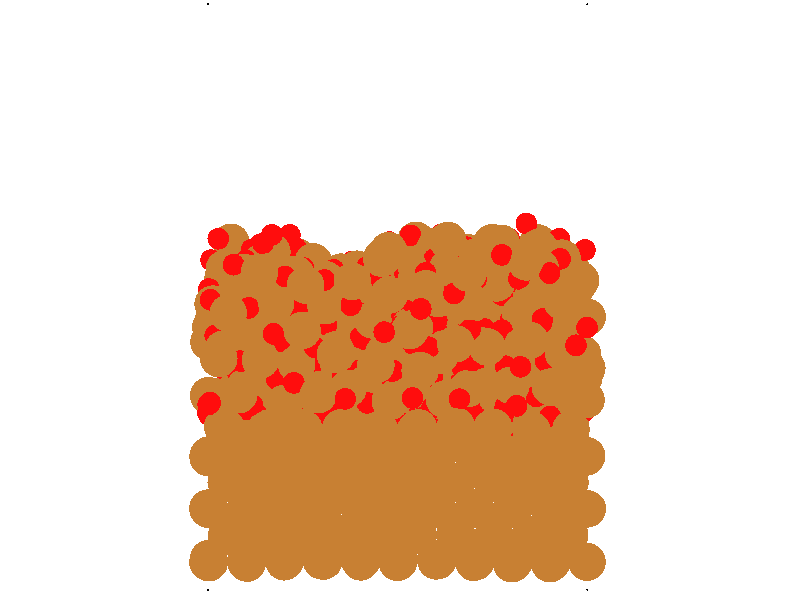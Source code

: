 #version 3.5;
#include "transforms.inc"
background { color rgb <1, 1, 1>}
camera {
  orthographic
  location <0, 1e+06, 0>
  direction <0, -2.02, 0>
  right <54.6697, 0, 0>
  up <0, 0, 41.0023>
  sky <0, 0, 41.0023>
  Axis_Rotate_Trans(<-0.57735, -0.57735, -0.57735>, 120)
  translate <0, 19.7985, 13.1307>
}
light_source {
  <0, 0, 0>
  color <1.5, 1.5, 1.5>
  shadowless
  parallel
  point_at <-1, 0, 0>
}
#macro SPRTCLE(pos, particleRadius, particleColor) // Macro for spherical particles
sphere { pos, particleRadius
         texture { pigment { color particleColor } }
}
#end
#macro DPRTCLE(pos, particleRadius, particleColor) // Macro for flat disc particles facing the camera
disc { pos, <1, 0, 0>, particleRadius
         texture { pigment { color particleColor } }
}
#end
#macro CPRTCLE(pos, particleRadius, particleColor) // Macro for cubic particles
box { pos - <particleRadius,particleRadius,particleRadius>, pos + <particleRadius,particleRadius,particleRadius>
         texture { pigment { color particleColor } }
}
#end
#macro SQPRTCLE(pos, particleRadius, particleColor) // Macro for flat square particles facing the camera
triangle { pos+<0, 1, 1>*particleRadius, pos+<0, -1, 1>*particleRadius, pos+<0, -1, -1>*particleRadius
         texture { pigment { color particleColor } }
}
triangle { pos+<0, 1, 1>*particleRadius, pos+<0, -1, -1>*particleRadius, pos+<0, 1, -1>*particleRadius
         texture { pigment { color particleColor } }
}
#end
#macro CYL(base, dir, cylRadius, cylColor) // Macro for cylinders
cylinder { base, base + dir, cylRadius
         texture { pigment { color cylColor } }
}
#end
SPRTCLE(<0, 0, 0>, 0.0759726, rgbt <0, 0, 0, 0>)
SPRTCLE(<25.9308, 0, 0>, 0.0759726, rgbt <0, 0, 0, 0>)
SPRTCLE(<25.9308, 0, 25.9308>, 0.0759726, rgbt <0, 0, 0, 0>)
SPRTCLE(<0, 0, 25.9308>, 0.0759726, rgbt <0, 0, 0, 0>)
SPRTCLE(<0, 40, 0>, 0.0759726, rgbt <0, 0, 0, 0>)
SPRTCLE(<25.9308, 40, 0>, 0.0759726, rgbt <0, 0, 0, 0>)
SPRTCLE(<25.9308, 40, 25.9308>, 0.0759726, rgbt <0, 0, 0, 0>)
SPRTCLE(<0, 40, 25.9308>, 0.0759726, rgbt <0, 0, 0, 0>)
SPRTCLE(<0.161297, 1.84975, 0.0680263>, 1.28, rgbt <0.784314, 0.501961, 0.2, 0>)
SPRTCLE(<2.5745, 1.87835, 0.0958787>, 1.28, rgbt <0.784314, 0.501961, 0.2, 0>)
SPRTCLE(<5.26226, 1.88495, 0.00186741>, 1.28, rgbt <0.784314, 0.501961, 0.2, 0>)
SPRTCLE(<7.87334, 1.92075, 25.9047>, 1.28, rgbt <0.784314, 0.501961, 0.2, 0>)
SPRTCLE(<10.4489, 1.87925, 25.9088>, 1.28, rgbt <0.784314, 0.501961, 0.2, 0>)
SPRTCLE(<12.9089, 1.93985, 0.104119>, 1.28, rgbt <0.784314, 0.501961, 0.2, 0>)
SPRTCLE(<15.53, 1.89185, 0.0247835>, 1.28, rgbt <0.784314, 0.501961, 0.2, 0>)
SPRTCLE(<18.2417, 2.02055, 0.0332118>, 1.28, rgbt <0.784314, 0.501961, 0.2, 0>)
SPRTCLE(<21.0183, 2.11465, 0.0458403>, 1.28, rgbt <0.784314, 0.501961, 0.2, 0>)
SPRTCLE(<23.491, 2.00845, 0.044538>, 1.28, rgbt <0.784314, 0.501961, 0.2, 0>)
SPRTCLE(<0.107294, 1.99305, 2.65836>, 1.28, rgbt <0.784314, 0.501961, 0.2, 0>)
SPRTCLE(<2.63927, 2.02325, 2.71276>, 1.28, rgbt <0.784314, 0.501961, 0.2, 0>)
SPRTCLE(<5.20674, 2.02815, 2.63733>, 1.28, rgbt <0.784314, 0.501961, 0.2, 0>)
SPRTCLE(<7.78847, 1.92145, 2.6031>, 1.28, rgbt <0.784314, 0.501961, 0.2, 0>)
SPRTCLE(<10.4726, 1.84075, 2.65318>, 1.28, rgbt <0.784314, 0.501961, 0.2, 0>)
SPRTCLE(<12.9504, 1.81915, 2.67749>, 1.28, rgbt <0.784314, 0.501961, 0.2, 0>)
SPRTCLE(<15.6255, 1.93745, 2.61447>, 1.28, rgbt <0.784314, 0.501961, 0.2, 0>)
SPRTCLE(<18.2215, 1.89385, 2.6052>, 1.28, rgbt <0.784314, 0.501961, 0.2, 0>)
SPRTCLE(<20.9319, 1.95225, 2.67501>, 1.28, rgbt <0.784314, 0.501961, 0.2, 0>)
SPRTCLE(<23.4677, 2.02165, 2.74948>, 1.28, rgbt <0.784314, 0.501961, 0.2, 0>)
SPRTCLE(<0.0498375, 2.03885, 5.15701>, 1.28, rgbt <0.784314, 0.501961, 0.2, 0>)
SPRTCLE(<2.61723, 1.99375, 5.26542>, 1.28, rgbt <0.784314, 0.501961, 0.2, 0>)
SPRTCLE(<5.18705, 1.99015, 5.21526>, 1.28, rgbt <0.784314, 0.501961, 0.2, 0>)
SPRTCLE(<7.7336, 1.90675, 5.21368>, 1.28, rgbt <0.784314, 0.501961, 0.2, 0>)
SPRTCLE(<10.366, 1.98055, 5.23934>, 1.28, rgbt <0.784314, 0.501961, 0.2, 0>)
SPRTCLE(<12.9536, 1.95465, 5.25637>, 1.28, rgbt <0.784314, 0.501961, 0.2, 0>)
SPRTCLE(<15.6304, 1.98165, 5.29184>, 1.28, rgbt <0.784314, 0.501961, 0.2, 0>)
SPRTCLE(<18.1695, 1.98875, 5.24567>, 1.28, rgbt <0.784314, 0.501961, 0.2, 0>)
SPRTCLE(<20.8822, 2.02565, 5.32387>, 1.28, rgbt <0.784314, 0.501961, 0.2, 0>)
SPRTCLE(<23.3978, 2.04675, 5.27342>, 1.28, rgbt <0.784314, 0.501961, 0.2, 0>)
SPRTCLE(<25.8771, 2.00525, 7.92428>, 1.28, rgbt <0.784314, 0.501961, 0.2, 0>)
SPRTCLE(<2.62534, 2.10505, 7.8029>, 1.28, rgbt <0.784314, 0.501961, 0.2, 0>)
SPRTCLE(<5.20055, 2.08045, 7.87742>, 1.28, rgbt <0.784314, 0.501961, 0.2, 0>)
SPRTCLE(<7.83176, 2.10505, 7.75328>, 1.28, rgbt <0.784314, 0.501961, 0.2, 0>)
SPRTCLE(<10.4198, 1.99245, 7.83747>, 1.28, rgbt <0.784314, 0.501961, 0.2, 0>)
SPRTCLE(<12.9659, 1.98775, 7.76151>, 1.28, rgbt <0.784314, 0.501961, 0.2, 0>)
SPRTCLE(<15.5749, 2.06555, 7.83972>, 1.28, rgbt <0.784314, 0.501961, 0.2, 0>)
SPRTCLE(<18.1884, 2.08225, 7.84697>, 1.28, rgbt <0.784314, 0.501961, 0.2, 0>)
SPRTCLE(<20.7527, 1.95835, 7.90446>, 1.28, rgbt <0.784314, 0.501961, 0.2, 0>)
SPRTCLE(<23.4014, 1.97515, 7.92773>, 1.28, rgbt <0.784314, 0.501961, 0.2, 0>)
SPRTCLE(<25.8911, 1.98455, 10.4372>, 1.28, rgbt <0.784314, 0.501961, 0.2, 0>)
SPRTCLE(<2.58853, 1.94385, 10.431>, 1.28, rgbt <0.784314, 0.501961, 0.2, 0>)
SPRTCLE(<5.10237, 1.94425, 10.46>, 1.28, rgbt <0.784314, 0.501961, 0.2, 0>)
SPRTCLE(<7.77379, 2.04685, 10.5366>, 1.28, rgbt <0.784314, 0.501961, 0.2, 0>)
SPRTCLE(<10.3313, 2.05965, 10.4442>, 1.28, rgbt <0.784314, 0.501961, 0.2, 0>)
SPRTCLE(<12.9756, 2.01275, 10.369>, 1.28, rgbt <0.784314, 0.501961, 0.2, 0>)
SPRTCLE(<15.5597, 2.07975, 10.4354>, 1.28, rgbt <0.784314, 0.501961, 0.2, 0>)
SPRTCLE(<18.156, 2.02755, 10.5034>, 1.28, rgbt <0.784314, 0.501961, 0.2, 0>)
SPRTCLE(<20.8467, 1.90265, 10.4368>, 1.28, rgbt <0.784314, 0.501961, 0.2, 0>)
SPRTCLE(<23.3384, 1.95345, 10.4902>, 1.28, rgbt <0.784314, 0.501961, 0.2, 0>)
SPRTCLE(<0.00470116, 1.94675, 12.9872>, 1.28, rgbt <0.784314, 0.501961, 0.2, 0>)
SPRTCLE(<2.56417, 1.89215, 13.0241>, 1.28, rgbt <0.784314, 0.501961, 0.2, 0>)
SPRTCLE(<5.08007, 2.01615, 12.9878>, 1.28, rgbt <0.784314, 0.501961, 0.2, 0>)
SPRTCLE(<7.77873, 1.98665, 13.0314>, 1.28, rgbt <0.784314, 0.501961, 0.2, 0>)
SPRTCLE(<10.2418, 2.00275, 13.0386>, 1.28, rgbt <0.784314, 0.501961, 0.2, 0>)
SPRTCLE(<12.9245, 2.06025, 13.0774>, 1.28, rgbt <0.784314, 0.501961, 0.2, 0>)
SPRTCLE(<15.5465, 2.06685, 13.0697>, 1.28, rgbt <0.784314, 0.501961, 0.2, 0>)
SPRTCLE(<18.2224, 1.86675, 12.9478>, 1.28, rgbt <0.784314, 0.501961, 0.2, 0>)
SPRTCLE(<20.835, 2.00085, 13.0387>, 1.28, rgbt <0.784314, 0.501961, 0.2, 0>)
SPRTCLE(<23.4077, 1.93185, 13.0033>, 1.28, rgbt <0.784314, 0.501961, 0.2, 0>)
SPRTCLE(<0.0472688, 2.00125, 15.7239>, 1.28, rgbt <0.784314, 0.501961, 0.2, 0>)
SPRTCLE(<2.6181, 2.04415, 15.6997>, 1.28, rgbt <0.784314, 0.501961, 0.2, 0>)
SPRTCLE(<5.17158, 2.04445, 15.6575>, 1.28, rgbt <0.784314, 0.501961, 0.2, 0>)
SPRTCLE(<7.83388, 2.00645, 15.6612>, 1.28, rgbt <0.784314, 0.501961, 0.2, 0>)
SPRTCLE(<10.3511, 1.97005, 15.5966>, 1.28, rgbt <0.784314, 0.501961, 0.2, 0>)
SPRTCLE(<12.9372, 2.08275, 15.5744>, 1.28, rgbt <0.784314, 0.501961, 0.2, 0>)
SPRTCLE(<15.6235, 2.11895, 15.7254>, 1.28, rgbt <0.784314, 0.501961, 0.2, 0>)
SPRTCLE(<18.2367, 2.01855, 15.6038>, 1.28, rgbt <0.784314, 0.501961, 0.2, 0>)
SPRTCLE(<20.7926, 2.08225, 15.5788>, 1.28, rgbt <0.784314, 0.501961, 0.2, 0>)
SPRTCLE(<23.4059, 1.99735, 15.6572>, 1.28, rgbt <0.784314, 0.501961, 0.2, 0>)
SPRTCLE(<0.135288, 1.92535, 18.3208>, 1.28, rgbt <0.784314, 0.501961, 0.2, 0>)
SPRTCLE(<2.71789, 1.94135, 18.3188>, 1.28, rgbt <0.784314, 0.501961, 0.2, 0>)
SPRTCLE(<5.24115, 1.97995, 18.2688>, 1.28, rgbt <0.784314, 0.501961, 0.2, 0>)
SPRTCLE(<7.78897, 1.87245, 18.1805>, 1.28, rgbt <0.784314, 0.501961, 0.2, 0>)
SPRTCLE(<10.3348, 1.95025, 18.1874>, 1.28, rgbt <0.784314, 0.501961, 0.2, 0>)
SPRTCLE(<13.0252, 1.98385, 18.2918>, 1.28, rgbt <0.784314, 0.501961, 0.2, 0>)
SPRTCLE(<15.727, 2.04375, 18.2593>, 1.28, rgbt <0.784314, 0.501961, 0.2, 0>)
SPRTCLE(<18.2568, 2.01275, 18.2222>, 1.28, rgbt <0.784314, 0.501961, 0.2, 0>)
SPRTCLE(<20.8412, 2.02915, 18.1974>, 1.28, rgbt <0.784314, 0.501961, 0.2, 0>)
SPRTCLE(<23.3781, 1.91715, 18.2414>, 1.28, rgbt <0.784314, 0.501961, 0.2, 0>)
SPRTCLE(<0.0586217, 1.94005, 20.8654>, 1.28, rgbt <0.784314, 0.501961, 0.2, 0>)
SPRTCLE(<2.66042, 1.96475, 20.8634>, 1.28, rgbt <0.784314, 0.501961, 0.2, 0>)
SPRTCLE(<5.22495, 1.90445, 20.9233>, 1.28, rgbt <0.784314, 0.501961, 0.2, 0>)
SPRTCLE(<7.78311, 1.87805, 20.8951>, 1.28, rgbt <0.784314, 0.501961, 0.2, 0>)
SPRTCLE(<10.2999, 1.92475, 20.7831>, 1.28, rgbt <0.784314, 0.501961, 0.2, 0>)
SPRTCLE(<12.9176, 2.00085, 20.7829>, 1.28, rgbt <0.784314, 0.501961, 0.2, 0>)
SPRTCLE(<15.6326, 2.09215, 20.9186>, 1.28, rgbt <0.784314, 0.501961, 0.2, 0>)
SPRTCLE(<18.3002, 1.84985, 20.8376>, 1.28, rgbt <0.784314, 0.501961, 0.2, 0>)
SPRTCLE(<20.8194, 1.77765, 20.766>, 1.28, rgbt <0.784314, 0.501961, 0.2, 0>)
SPRTCLE(<23.355, 1.81975, 20.8464>, 1.28, rgbt <0.784314, 0.501961, 0.2, 0>)
SPRTCLE(<0.0135247, 1.94435, 23.4476>, 1.28, rgbt <0.784314, 0.501961, 0.2, 0>)
SPRTCLE(<2.57085, 2.02055, 23.5435>, 1.28, rgbt <0.784314, 0.501961, 0.2, 0>)
SPRTCLE(<5.17372, 1.86715, 23.4922>, 1.28, rgbt <0.784314, 0.501961, 0.2, 0>)
SPRTCLE(<7.80197, 1.92905, 23.3602>, 1.28, rgbt <0.784314, 0.501961, 0.2, 0>)
SPRTCLE(<10.3333, 2.02495, 23.3683>, 1.28, rgbt <0.784314, 0.501961, 0.2, 0>)
SPRTCLE(<12.9153, 2.04305, 23.3172>, 1.28, rgbt <0.784314, 0.501961, 0.2, 0>)
SPRTCLE(<15.5389, 2.03095, 23.4099>, 1.28, rgbt <0.784314, 0.501961, 0.2, 0>)
SPRTCLE(<18.2094, 1.99445, 23.4233>, 1.28, rgbt <0.784314, 0.501961, 0.2, 0>)
SPRTCLE(<20.8318, 2.03985, 23.3599>, 1.28, rgbt <0.784314, 0.501961, 0.2, 0>)
SPRTCLE(<23.4241, 1.78205, 23.3744>, 1.28, rgbt <0.784314, 0.501961, 0.2, 0>)
SPRTCLE(<1.38405, 3.77615, 1.30559>, 1.28, rgbt <0.784314, 0.501961, 0.2, 0>)
SPRTCLE(<3.99691, 3.81015, 1.31005>, 1.28, rgbt <0.784314, 0.501961, 0.2, 0>)
SPRTCLE(<6.52014, 3.70035, 1.30464>, 1.28, rgbt <0.784314, 0.501961, 0.2, 0>)
SPRTCLE(<9.09388, 3.65045, 1.30761>, 1.28, rgbt <0.784314, 0.501961, 0.2, 0>)
SPRTCLE(<11.6586, 3.74195, 1.36346>, 1.28, rgbt <0.784314, 0.501961, 0.2, 0>)
SPRTCLE(<14.2751, 3.71645, 1.30416>, 1.28, rgbt <0.784314, 0.501961, 0.2, 0>)
SPRTCLE(<16.8451, 3.70535, 1.2849>, 1.28, rgbt <0.784314, 0.501961, 0.2, 0>)
SPRTCLE(<19.6298, 3.70885, 1.36708>, 1.28, rgbt <0.784314, 0.501961, 0.2, 0>)
SPRTCLE(<22.289, 3.70855, 1.45662>, 1.28, rgbt <0.784314, 0.501961, 0.2, 0>)
SPRTCLE(<24.7883, 3.73285, 1.30217>, 1.28, rgbt <0.784314, 0.501961, 0.2, 0>)
SPRTCLE(<1.39268, 3.80255, 3.88713>, 1.28, rgbt <0.784314, 0.501961, 0.2, 0>)
SPRTCLE(<3.92049, 3.81965, 3.92477>, 1.28, rgbt <0.784314, 0.501961, 0.2, 0>)
SPRTCLE(<6.47069, 3.78075, 3.93223>, 1.28, rgbt <0.784314, 0.501961, 0.2, 0>)
SPRTCLE(<9.11255, 3.69305, 3.8944>, 1.28, rgbt <0.784314, 0.501961, 0.2, 0>)
SPRTCLE(<11.6822, 3.73755, 3.92854>, 1.28, rgbt <0.784314, 0.501961, 0.2, 0>)
SPRTCLE(<14.2649, 3.72795, 3.9048>, 1.28, rgbt <0.784314, 0.501961, 0.2, 0>)
SPRTCLE(<16.8854, 3.70155, 3.86596>, 1.28, rgbt <0.784314, 0.501961, 0.2, 0>)
SPRTCLE(<19.5747, 3.68075, 3.90302>, 1.28, rgbt <0.784314, 0.501961, 0.2, 0>)
SPRTCLE(<22.1908, 3.80685, 4.04679>, 1.28, rgbt <0.784314, 0.501961, 0.2, 0>)
SPRTCLE(<24.7117, 3.83705, 3.96244>, 1.28, rgbt <0.784314, 0.501961, 0.2, 0>)
SPRTCLE(<1.22006, 3.73645, 6.5249>, 1.28, rgbt <0.784314, 0.501961, 0.2, 0>)
SPRTCLE(<3.93554, 3.81955, 6.5248>, 1.28, rgbt <0.784314, 0.501961, 0.2, 0>)
SPRTCLE(<6.49703, 3.79445, 6.51888>, 1.28, rgbt <0.784314, 0.501961, 0.2, 0>)
SPRTCLE(<9.10148, 3.77785, 6.49278>, 1.28, rgbt <0.784314, 0.501961, 0.2, 0>)
SPRTCLE(<11.6918, 3.83155, 6.53445>, 1.28, rgbt <0.784314, 0.501961, 0.2, 0>)
SPRTCLE(<14.3167, 3.81915, 6.43089>, 1.28, rgbt <0.784314, 0.501961, 0.2, 0>)
SPRTCLE(<16.8963, 3.80095, 6.50988>, 1.28, rgbt <0.784314, 0.501961, 0.2, 0>)
SPRTCLE(<19.5624, 3.76105, 6.55109>, 1.28, rgbt <0.784314, 0.501961, 0.2, 0>)
SPRTCLE(<22.0728, 3.83625, 6.63634>, 1.28, rgbt <0.784314, 0.501961, 0.2, 0>)
SPRTCLE(<24.6613, 3.76615, 6.56277>, 1.28, rgbt <0.784314, 0.501961, 0.2, 0>)
SPRTCLE(<1.24531, 3.75715, 9.184>, 1.28, rgbt <0.784314, 0.501961, 0.2, 0>)
SPRTCLE(<3.90628, 3.85185, 9.17712>, 1.28, rgbt <0.784314, 0.501961, 0.2, 0>)
SPRTCLE(<6.50069, 3.75325, 9.21508>, 1.28, rgbt <0.784314, 0.501961, 0.2, 0>)
SPRTCLE(<9.07586, 3.76515, 9.16339>, 1.28, rgbt <0.784314, 0.501961, 0.2, 0>)
SPRTCLE(<11.6637, 3.74825, 9.13479>, 1.28, rgbt <0.784314, 0.501961, 0.2, 0>)
SPRTCLE(<14.2869, 3.81965, 9.05415>, 1.28, rgbt <0.784314, 0.501961, 0.2, 0>)
SPRTCLE(<16.8924, 3.78735, 9.1122>, 1.28, rgbt <0.784314, 0.501961, 0.2, 0>)
SPRTCLE(<19.5511, 3.76855, 9.20615>, 1.28, rgbt <0.784314, 0.501961, 0.2, 0>)
SPRTCLE(<22.0996, 3.75645, 9.15553>, 1.28, rgbt <0.784314, 0.501961, 0.2, 0>)
SPRTCLE(<24.6407, 3.81215, 9.24621>, 1.28, rgbt <0.784314, 0.501961, 0.2, 0>)
SPRTCLE(<1.22463, 3.72215, 11.7256>, 1.28, rgbt <0.784314, 0.501961, 0.2, 0>)
SPRTCLE(<3.8497, 3.78615, 11.7327>, 1.28, rgbt <0.784314, 0.501961, 0.2, 0>)
SPRTCLE(<6.46332, 3.76885, 11.7421>, 1.28, rgbt <0.784314, 0.501961, 0.2, 0>)
SPRTCLE(<9.04512, 3.88005, 11.724>, 1.28, rgbt <0.784314, 0.501961, 0.2, 0>)
SPRTCLE(<11.6463, 3.74055, 11.673>, 1.28, rgbt <0.784314, 0.501961, 0.2, 0>)
SPRTCLE(<14.2408, 3.75585, 11.7185>, 1.28, rgbt <0.784314, 0.501961, 0.2, 0>)
SPRTCLE(<16.8301, 3.79045, 11.7454>, 1.28, rgbt <0.784314, 0.501961, 0.2, 0>)
SPRTCLE(<19.517, 3.72865, 11.7867>, 1.28, rgbt <0.784314, 0.501961, 0.2, 0>)
SPRTCLE(<22.083, 3.75085, 11.7389>, 1.28, rgbt <0.784314, 0.501961, 0.2, 0>)
SPRTCLE(<24.6277, 3.80885, 11.856>, 1.28, rgbt <0.784314, 0.501961, 0.2, 0>)
SPRTCLE(<1.32073, 3.71265, 14.3378>, 1.28, rgbt <0.784314, 0.501961, 0.2, 0>)
SPRTCLE(<3.85785, 3.74505, 14.2996>, 1.28, rgbt <0.784314, 0.501961, 0.2, 0>)
SPRTCLE(<6.42569, 3.75555, 14.308>, 1.28, rgbt <0.784314, 0.501961, 0.2, 0>)
SPRTCLE(<9.03999, 3.77675, 14.3165>, 1.28, rgbt <0.784314, 0.501961, 0.2, 0>)
SPRTCLE(<11.6221, 3.80035, 14.2323>, 1.28, rgbt <0.784314, 0.501961, 0.2, 0>)
SPRTCLE(<14.3093, 3.74495, 14.3762>, 1.28, rgbt <0.784314, 0.501961, 0.2, 0>)
SPRTCLE(<16.9633, 3.70275, 14.2893>, 1.28, rgbt <0.784314, 0.501961, 0.2, 0>)
SPRTCLE(<19.487, 3.75435, 14.2938>, 1.28, rgbt <0.784314, 0.501961, 0.2, 0>)
SPRTCLE(<22.13, 3.70135, 14.295>, 1.28, rgbt <0.784314, 0.501961, 0.2, 0>)
SPRTCLE(<24.6765, 3.71275, 14.2965>, 1.28, rgbt <0.784314, 0.501961, 0.2, 0>)
SPRTCLE(<1.34727, 3.71495, 17.0165>, 1.28, rgbt <0.784314, 0.501961, 0.2, 0>)
SPRTCLE(<3.96789, 3.81905, 16.9517>, 1.28, rgbt <0.784314, 0.501961, 0.2, 0>)
SPRTCLE(<6.53051, 3.75625, 16.9537>, 1.28, rgbt <0.784314, 0.501961, 0.2, 0>)
SPRTCLE(<9.11567, 3.76385, 16.9482>, 1.28, rgbt <0.784314, 0.501961, 0.2, 0>)
SPRTCLE(<11.6307, 3.78165, 16.8975>, 1.28, rgbt <0.784314, 0.501961, 0.2, 0>)
SPRTCLE(<14.3102, 3.71445, 16.8989>, 1.28, rgbt <0.784314, 0.501961, 0.2, 0>)
SPRTCLE(<16.8972, 3.81415, 16.9667>, 1.28, rgbt <0.784314, 0.501961, 0.2, 0>)
SPRTCLE(<19.5131, 3.77275, 16.9386>, 1.28, rgbt <0.784314, 0.501961, 0.2, 0>)
SPRTCLE(<22.1268, 3.73625, 16.941>, 1.28, rgbt <0.784314, 0.501961, 0.2, 0>)
SPRTCLE(<24.7221, 3.76175, 16.9851>, 1.28, rgbt <0.784314, 0.501961, 0.2, 0>)
SPRTCLE(<1.36511, 3.73525, 19.6191>, 1.28, rgbt <0.784314, 0.501961, 0.2, 0>)
SPRTCLE(<3.94954, 3.74385, 19.5469>, 1.28, rgbt <0.784314, 0.501961, 0.2, 0>)
SPRTCLE(<6.52818, 3.71565, 19.5774>, 1.28, rgbt <0.784314, 0.501961, 0.2, 0>)
SPRTCLE(<9.08252, 3.72495, 19.503>, 1.28, rgbt <0.784314, 0.501961, 0.2, 0>)
SPRTCLE(<11.6493, 3.73245, 19.5133>, 1.28, rgbt <0.784314, 0.501961, 0.2, 0>)
SPRTCLE(<14.3426, 3.67165, 19.5001>, 1.28, rgbt <0.784314, 0.501961, 0.2, 0>)
SPRTCLE(<16.9456, 3.75085, 19.5921>, 1.28, rgbt <0.784314, 0.501961, 0.2, 0>)
SPRTCLE(<19.5466, 3.72395, 19.5928>, 1.28, rgbt <0.784314, 0.501961, 0.2, 0>)
SPRTCLE(<22.0904, 3.74905, 19.5626>, 1.28, rgbt <0.784314, 0.501961, 0.2, 0>)
SPRTCLE(<24.6243, 3.62875, 19.5567>, 1.28, rgbt <0.784314, 0.501961, 0.2, 0>)
SPRTCLE(<1.30771, 3.75835, 22.1533>, 1.28, rgbt <0.784314, 0.501961, 0.2, 0>)
SPRTCLE(<3.81548, 3.64235, 22.2336>, 1.28, rgbt <0.784314, 0.501961, 0.2, 0>)
SPRTCLE(<6.42854, 3.65615, 22.1839>, 1.28, rgbt <0.784314, 0.501961, 0.2, 0>)
SPRTCLE(<9.11381, 3.74165, 22.0873>, 1.28, rgbt <0.784314, 0.501961, 0.2, 0>)
SPRTCLE(<11.6694, 3.76635, 22.037>, 1.28, rgbt <0.784314, 0.501961, 0.2, 0>)
SPRTCLE(<14.3118, 3.79095, 22.0949>, 1.28, rgbt <0.784314, 0.501961, 0.2, 0>)
SPRTCLE(<17.0134, 3.74605, 22.1289>, 1.28, rgbt <0.784314, 0.501961, 0.2, 0>)
SPRTCLE(<19.5034, 3.67355, 22.0502>, 1.28, rgbt <0.784314, 0.501961, 0.2, 0>)
SPRTCLE(<22.1155, 3.72625, 22.0353>, 1.28, rgbt <0.784314, 0.501961, 0.2, 0>)
SPRTCLE(<24.6489, 3.69075, 22.1069>, 1.28, rgbt <0.784314, 0.501961, 0.2, 0>)
SPRTCLE(<1.30724, 3.79535, 24.7197>, 1.28, rgbt <0.784314, 0.501961, 0.2, 0>)
SPRTCLE(<3.94993, 3.74725, 24.7269>, 1.28, rgbt <0.784314, 0.501961, 0.2, 0>)
SPRTCLE(<6.5775, 3.69885, 24.6651>, 1.28, rgbt <0.784314, 0.501961, 0.2, 0>)
SPRTCLE(<9.13653, 3.74335, 24.6021>, 1.28, rgbt <0.784314, 0.501961, 0.2, 0>)
SPRTCLE(<11.693, 3.74815, 24.6809>, 1.28, rgbt <0.784314, 0.501961, 0.2, 0>)
SPRTCLE(<14.2327, 3.80195, 24.6451>, 1.28, rgbt <0.784314, 0.501961, 0.2, 0>)
SPRTCLE(<16.8716, 3.78545, 24.7236>, 1.28, rgbt <0.784314, 0.501961, 0.2, 0>)
SPRTCLE(<19.5423, 3.72515, 24.6961>, 1.28, rgbt <0.784314, 0.501961, 0.2, 0>)
SPRTCLE(<22.2417, 3.73675, 24.604>, 1.28, rgbt <0.784314, 0.501961, 0.2, 0>)
SPRTCLE(<24.6952, 3.69295, 24.6994>, 1.28, rgbt <0.784314, 0.501961, 0.2, 0>)
SPRTCLE(<25.9287, 5.58975, 0.105275>, 1.28, rgbt <0.784314, 0.501961, 0.2, 0>)
SPRTCLE(<2.57971, 5.58175, 0.0549412>, 1.28, rgbt <0.784314, 0.501961, 0.2, 0>)
SPRTCLE(<5.25786, 5.52815, 25.929>, 1.28, rgbt <0.784314, 0.501961, 0.2, 0>)
SPRTCLE(<7.88584, 5.52705, 0.00470294>, 1.28, rgbt <0.784314, 0.501961, 0.2, 0>)
SPRTCLE(<10.4732, 5.52975, 0.0679003>, 1.28, rgbt <0.784314, 0.501961, 0.2, 0>)
SPRTCLE(<13.0058, 5.57535, 0.00932544>, 1.28, rgbt <0.784314, 0.501961, 0.2, 0>)
SPRTCLE(<15.6125, 5.54445, 0.013224>, 1.28, rgbt <0.784314, 0.501961, 0.2, 0>)
SPRTCLE(<18.3225, 5.49585, 0.142697>, 1.28, rgbt <0.784314, 0.501961, 0.2, 0>)
SPRTCLE(<20.8516, 5.54375, 0.0704567>, 1.28, rgbt <0.784314, 0.501961, 0.2, 0>)
SPRTCLE(<23.3906, 5.49415, 0.0631486>, 1.28, rgbt <0.784314, 0.501961, 0.2, 0>)
SPRTCLE(<0.0170143, 5.60375, 2.65764>, 1.28, rgbt <0.784314, 0.501961, 0.2, 0>)
SPRTCLE(<2.60475, 5.60105, 2.65775>, 1.28, rgbt <0.784314, 0.501961, 0.2, 0>)
SPRTCLE(<5.21808, 5.57905, 2.56608>, 1.28, rgbt <0.784314, 0.501961, 0.2, 0>)
SPRTCLE(<7.77954, 5.57795, 2.58625>, 1.28, rgbt <0.784314, 0.501961, 0.2, 0>)
SPRTCLE(<10.4686, 5.61815, 2.63076>, 1.28, rgbt <0.784314, 0.501961, 0.2, 0>)
SPRTCLE(<13.062, 5.57075, 2.56754>, 1.28, rgbt <0.784314, 0.501961, 0.2, 0>)
SPRTCLE(<15.6878, 5.54805, 2.62746>, 1.28, rgbt <0.784314, 0.501961, 0.2, 0>)
SPRTCLE(<18.2582, 5.51825, 2.59833>, 1.28, rgbt <0.784314, 0.501961, 0.2, 0>)
SPRTCLE(<20.8104, 5.50275, 2.68217>, 1.28, rgbt <0.784314, 0.501961, 0.2, 0>)
SPRTCLE(<23.4097, 5.53055, 2.62159>, 1.28, rgbt <0.784314, 0.501961, 0.2, 0>)
SPRTCLE(<0.0868285, 5.60805, 5.28483>, 1.28, rgbt <0.784314, 0.501961, 0.2, 0>)
SPRTCLE(<2.57637, 5.56495, 5.30883>, 1.28, rgbt <0.784314, 0.501961, 0.2, 0>)
SPRTCLE(<5.21732, 5.53245, 5.21907>, 1.28, rgbt <0.784314, 0.501961, 0.2, 0>)
SPRTCLE(<7.83264, 5.50175, 5.18011>, 1.28, rgbt <0.784314, 0.501961, 0.2, 0>)
SPRTCLE(<10.447, 5.56265, 5.20822>, 1.28, rgbt <0.784314, 0.501961, 0.2, 0>)
SPRTCLE(<13.0526, 5.53975, 5.2001>, 1.28, rgbt <0.784314, 0.501961, 0.2, 0>)
SPRTCLE(<15.6461, 5.51205, 5.12684>, 1.28, rgbt <0.784314, 0.501961, 0.2, 0>)
SPRTCLE(<18.29, 5.52345, 5.17023>, 1.28, rgbt <0.784314, 0.501961, 0.2, 0>)
SPRTCLE(<20.8858, 5.56895, 5.19985>, 1.28, rgbt <0.784314, 0.501961, 0.2, 0>)
SPRTCLE(<23.4625, 5.57155, 5.29282>, 1.28, rgbt <0.784314, 0.501961, 0.2, 0>)
SPRTCLE(<0.0479536, 5.63615, 7.90461>, 1.28, rgbt <0.784314, 0.501961, 0.2, 0>)
SPRTCLE(<2.58025, 5.55365, 7.80466>, 1.28, rgbt <0.784314, 0.501961, 0.2, 0>)
SPRTCLE(<5.24556, 5.54425, 7.81241>, 1.28, rgbt <0.784314, 0.501961, 0.2, 0>)
SPRTCLE(<7.79628, 5.51995, 7.83595>, 1.28, rgbt <0.784314, 0.501961, 0.2, 0>)
SPRTCLE(<10.4029, 5.52845, 7.81883>, 1.28, rgbt <0.784314, 0.501961, 0.2, 0>)
SPRTCLE(<13.0224, 5.52725, 7.77137>, 1.28, rgbt <0.784314, 0.501961, 0.2, 0>)
SPRTCLE(<15.6328, 5.57735, 7.7178>, 1.28, rgbt <0.784314, 0.501961, 0.2, 0>)
SPRTCLE(<18.2517, 5.51555, 7.74418>, 1.28, rgbt <0.784314, 0.501961, 0.2, 0>)
SPRTCLE(<20.8338, 5.62275, 7.81822>, 1.28, rgbt <0.784314, 0.501961, 0.2, 0>)
SPRTCLE(<23.3871, 5.61715, 7.85194>, 1.28, rgbt <0.784314, 0.501961, 0.2, 0>)
SPRTCLE(<0.0771985, 5.60725, 10.5539>, 1.28, rgbt <0.784314, 0.501961, 0.2, 0>)
SPRTCLE(<2.52494, 5.56505, 10.4971>, 1.28, rgbt <0.784314, 0.501961, 0.2, 0>)
SPRTCLE(<5.21817, 5.61275, 10.4361>, 1.28, rgbt <0.784314, 0.501961, 0.2, 0>)
SPRTCLE(<7.74992, 5.58785, 10.3824>, 1.28, rgbt <0.784314, 0.501961, 0.2, 0>)
SPRTCLE(<10.3173, 5.63355, 10.4331>, 1.28, rgbt <0.784314, 0.501961, 0.2, 0>)
SPRTCLE(<12.9503, 5.57435, 10.3547>, 1.28, rgbt <0.784314, 0.501961, 0.2, 0>)
SPRTCLE(<15.5431, 5.53625, 10.3953>, 1.28, rgbt <0.784314, 0.501961, 0.2, 0>)
SPRTCLE(<18.2363, 5.47315, 10.4527>, 1.28, rgbt <0.784314, 0.501961, 0.2, 0>)
SPRTCLE(<20.8065, 5.53035, 10.406>, 1.28, rgbt <0.784314, 0.501961, 0.2, 0>)
SPRTCLE(<23.3909, 5.56945, 10.5251>, 1.28, rgbt <0.784314, 0.501961, 0.2, 0>)
SPRTCLE(<0.0225539, 5.56325, 13.1394>, 1.28, rgbt <0.784314, 0.501961, 0.2, 0>)
SPRTCLE(<2.52292, 5.54995, 13.0486>, 1.28, rgbt <0.784314, 0.501961, 0.2, 0>)
SPRTCLE(<5.15234, 5.50865, 13.0519>, 1.28, rgbt <0.784314, 0.501961, 0.2, 0>)
SPRTCLE(<7.73664, 5.49245, 13.0269>, 1.28, rgbt <0.784314, 0.501961, 0.2, 0>)
SPRTCLE(<10.3906, 5.55695, 12.965>, 1.28, rgbt <0.784314, 0.501961, 0.2, 0>)
SPRTCLE(<12.9613, 5.57295, 12.9385>, 1.28, rgbt <0.784314, 0.501961, 0.2, 0>)
SPRTCLE(<15.5374, 5.50585, 13.0164>, 1.28, rgbt <0.784314, 0.501961, 0.2, 0>)
SPRTCLE(<18.1686, 5.51555, 13.0552>, 1.28, rgbt <0.784314, 0.501961, 0.2, 0>)
SPRTCLE(<20.8218, 5.49535, 13.0321>, 1.28, rgbt <0.784314, 0.501961, 0.2, 0>)
SPRTCLE(<23.3891, 5.55375, 13.1178>, 1.28, rgbt <0.784314, 0.501961, 0.2, 0>)
SPRTCLE(<0.0698855, 5.52085, 15.6481>, 1.28, rgbt <0.784314, 0.501961, 0.2, 0>)
SPRTCLE(<2.62698, 5.49865, 15.6787>, 1.28, rgbt <0.784314, 0.501961, 0.2, 0>)
SPRTCLE(<5.23094, 5.50645, 15.653>, 1.28, rgbt <0.784314, 0.501961, 0.2, 0>)
SPRTCLE(<7.77765, 5.58035, 15.6541>, 1.28, rgbt <0.784314, 0.501961, 0.2, 0>)
SPRTCLE(<10.3706, 5.50835, 15.5532>, 1.28, rgbt <0.784314, 0.501961, 0.2, 0>)
SPRTCLE(<12.9815, 5.46855, 15.5823>, 1.28, rgbt <0.784314, 0.501961, 0.2, 0>)
SPRTCLE(<15.5183, 5.56045, 15.643>, 1.28, rgbt <0.784314, 0.501961, 0.2, 0>)
SPRTCLE(<18.1971, 5.51135, 15.6218>, 1.28, rgbt <0.784314, 0.501961, 0.2, 0>)
SPRTCLE(<20.826, 5.55255, 15.6007>, 1.28, rgbt <0.784314, 0.501961, 0.2, 0>)
SPRTCLE(<23.4277, 5.48715, 15.7194>, 1.28, rgbt <0.784314, 0.501961, 0.2, 0>)
SPRTCLE(<0.0495543, 5.49765, 18.2652>, 1.28, rgbt <0.784314, 0.501961, 0.2, 0>)
SPRTCLE(<2.61225, 5.51535, 18.2637>, 1.28, rgbt <0.784314, 0.501961, 0.2, 0>)
SPRTCLE(<5.20932, 5.51925, 18.2729>, 1.28, rgbt <0.784314, 0.501961, 0.2, 0>)
SPRTCLE(<7.79367, 5.49275, 18.2402>, 1.28, rgbt <0.784314, 0.501961, 0.2, 0>)
SPRTCLE(<10.4702, 5.57295, 18.1981>, 1.28, rgbt <0.784314, 0.501961, 0.2, 0>)
SPRTCLE(<13.1104, 5.47085, 18.1529>, 1.28, rgbt <0.784314, 0.501961, 0.2, 0>)
SPRTCLE(<15.584, 5.53235, 18.2837>, 1.28, rgbt <0.784314, 0.501961, 0.2, 0>)
SPRTCLE(<18.1542, 5.53355, 18.2497>, 1.28, rgbt <0.784314, 0.501961, 0.2, 0>)
SPRTCLE(<20.8099, 5.56605, 18.2568>, 1.28, rgbt <0.784314, 0.501961, 0.2, 0>)
SPRTCLE(<23.3976, 5.56305, 18.2591>, 1.28, rgbt <0.784314, 0.501961, 0.2, 0>)
SPRTCLE(<0.0363493, 5.52045, 20.861>, 1.28, rgbt <0.784314, 0.501961, 0.2, 0>)
SPRTCLE(<2.63905, 5.52195, 20.8449>, 1.28, rgbt <0.784314, 0.501961, 0.2, 0>)
SPRTCLE(<5.23393, 5.47925, 20.8911>, 1.28, rgbt <0.784314, 0.501961, 0.2, 0>)
SPRTCLE(<7.75666, 5.56625, 20.8305>, 1.28, rgbt <0.784314, 0.501961, 0.2, 0>)
SPRTCLE(<10.3872, 5.54045, 20.7609>, 1.28, rgbt <0.784314, 0.501961, 0.2, 0>)
SPRTCLE(<13.0043, 5.47595, 20.7053>, 1.28, rgbt <0.784314, 0.501961, 0.2, 0>)
SPRTCLE(<15.6149, 5.47995, 20.7493>, 1.28, rgbt <0.784314, 0.501961, 0.2, 0>)
SPRTCLE(<18.2397, 5.55205, 20.8311>, 1.28, rgbt <0.784314, 0.501961, 0.2, 0>)
SPRTCLE(<20.7983, 5.58205, 20.84>, 1.28, rgbt <0.784314, 0.501961, 0.2, 0>)
SPRTCLE(<23.3891, 5.48835, 20.8399>, 1.28, rgbt <0.784314, 0.501961, 0.2, 0>)
SPRTCLE(<25.8857, 5.50985, 23.4283>, 1.28, rgbt <0.784314, 0.501961, 0.2, 0>)
SPRTCLE(<2.6272, 5.54585, 23.3694>, 1.28, rgbt <0.784314, 0.501961, 0.2, 0>)
SPRTCLE(<5.24908, 5.52125, 23.3604>, 1.28, rgbt <0.784314, 0.501961, 0.2, 0>)
SPRTCLE(<7.79842, 5.47615, 23.3722>, 1.28, rgbt <0.784314, 0.501961, 0.2, 0>)
SPRTCLE(<10.4296, 5.56455, 23.338>, 1.28, rgbt <0.784314, 0.501961, 0.2, 0>)
SPRTCLE(<12.9494, 5.56865, 23.3237>, 1.28, rgbt <0.784314, 0.501961, 0.2, 0>)
SPRTCLE(<15.6088, 5.53685, 23.3228>, 1.28, rgbt <0.784314, 0.501961, 0.2, 0>)
SPRTCLE(<18.2062, 5.44195, 23.4344>, 1.28, rgbt <0.784314, 0.501961, 0.2, 0>)
SPRTCLE(<20.8092, 5.48675, 23.3814>, 1.28, rgbt <0.784314, 0.501961, 0.2, 0>)
SPRTCLE(<23.3542, 5.53065, 23.3252>, 1.28, rgbt <0.784314, 0.501961, 0.2, 0>)
SPRTCLE(<1.25407, 7.35045, 1.33547>, 1.28, rgbt <0.784314, 0.501961, 0.2, 0>)
SPRTCLE(<3.92877, 7.30905, 1.32618>, 1.28, rgbt <0.784314, 0.501961, 0.2, 0>)
SPRTCLE(<6.53922, 7.38025, 1.27739>, 1.28, rgbt <0.784314, 0.501961, 0.2, 0>)
SPRTCLE(<9.19824, 7.42735, 1.40968>, 1.28, rgbt <0.784314, 0.501961, 0.2, 0>)
SPRTCLE(<11.8358, 7.41445, 1.33177>, 1.28, rgbt <0.784314, 0.501961, 0.2, 0>)
SPRTCLE(<14.3715, 7.33295, 1.25545>, 1.28, rgbt <0.784314, 0.501961, 0.2, 0>)
SPRTCLE(<16.859, 7.31995, 1.32638>, 1.28, rgbt <0.784314, 0.501961, 0.2, 0>)
SPRTCLE(<19.4963, 7.30365, 1.3484>, 1.28, rgbt <0.784314, 0.501961, 0.2, 0>)
SPRTCLE(<22.0641, 7.31875, 1.35972>, 1.28, rgbt <0.784314, 0.501961, 0.2, 0>)
SPRTCLE(<24.5426, 7.40995, 1.36157>, 1.28, rgbt <0.784314, 0.501961, 0.2, 0>)
SPRTCLE(<1.34078, 7.33135, 4.03928>, 1.28, rgbt <0.784314, 0.501961, 0.2, 0>)
SPRTCLE(<4.00214, 7.33125, 3.98229>, 1.28, rgbt <0.784314, 0.501961, 0.2, 0>)
SPRTCLE(<6.51515, 7.36345, 3.98512>, 1.28, rgbt <0.784314, 0.501961, 0.2, 0>)
SPRTCLE(<9.19992, 7.37675, 4.0165>, 1.28, rgbt <0.784314, 0.501961, 0.2, 0>)
SPRTCLE(<11.8022, 7.44115, 3.87927>, 1.28, rgbt <0.784314, 0.501961, 0.2, 0>)
SPRTCLE(<14.2778, 7.30145, 3.83364>, 1.28, rgbt <0.784314, 0.501961, 0.2, 0>)
SPRTCLE(<16.9081, 7.32315, 3.81397>, 1.28, rgbt <0.784314, 0.501961, 0.2, 0>)
SPRTCLE(<19.5234, 7.33435, 3.8714>, 1.28, rgbt <0.784314, 0.501961, 0.2, 0>)
SPRTCLE(<22.0587, 7.31085, 3.95866>, 1.28, rgbt <0.784314, 0.501961, 0.2, 0>)
SPRTCLE(<24.6397, 7.36865, 3.95331>, 1.28, rgbt <0.784314, 0.501961, 0.2, 0>)
SPRTCLE(<1.4117, 7.35995, 6.66019>, 1.28, rgbt <0.784314, 0.501961, 0.2, 0>)
SPRTCLE(<3.95204, 7.39235, 6.57068>, 1.28, rgbt <0.784314, 0.501961, 0.2, 0>)
SPRTCLE(<6.49232, 7.28505, 6.4353>, 1.28, rgbt <0.784314, 0.501961, 0.2, 0>)
SPRTCLE(<9.10612, 7.32855, 6.51254>, 1.28, rgbt <0.784314, 0.501961, 0.2, 0>)
SPRTCLE(<11.753, 7.31825, 6.45598>, 1.28, rgbt <0.784314, 0.501961, 0.2, 0>)
SPRTCLE(<14.3159, 7.38635, 6.38885>, 1.28, rgbt <0.784314, 0.501961, 0.2, 0>)
SPRTCLE(<16.9945, 7.28005, 6.43189>, 1.28, rgbt <0.784314, 0.501961, 0.2, 0>)
SPRTCLE(<19.5267, 7.37545, 6.4386>, 1.28, rgbt <0.784314, 0.501961, 0.2, 0>)
SPRTCLE(<22.0791, 7.40045, 6.50816>, 1.28, rgbt <0.784314, 0.501961, 0.2, 0>)
SPRTCLE(<24.6621, 7.41245, 6.53768>, 1.28, rgbt <0.784314, 0.501961, 0.2, 0>)
SPRTCLE(<1.31, 7.34825, 9.18874>, 1.28, rgbt <0.784314, 0.501961, 0.2, 0>)
SPRTCLE(<3.86158, 7.26375, 9.13874>, 1.28, rgbt <0.784314, 0.501961, 0.2, 0>)
SPRTCLE(<6.5061, 7.33375, 9.04349>, 1.28, rgbt <0.784314, 0.501961, 0.2, 0>)
SPRTCLE(<9.1461, 7.36355, 9.01867>, 1.28, rgbt <0.784314, 0.501961, 0.2, 0>)
SPRTCLE(<11.6968, 7.33415, 9.05506>, 1.28, rgbt <0.784314, 0.501961, 0.2, 0>)
SPRTCLE(<14.357, 7.34255, 8.92061>, 1.28, rgbt <0.784314, 0.501961, 0.2, 0>)
SPRTCLE(<16.8743, 7.30705, 9.02547>, 1.28, rgbt <0.784314, 0.501961, 0.2, 0>)
SPRTCLE(<19.4398, 7.36605, 9.11294>, 1.28, rgbt <0.784314, 0.501961, 0.2, 0>)
SPRTCLE(<22.0204, 7.34595, 9.09356>, 1.28, rgbt <0.784314, 0.501961, 0.2, 0>)
SPRTCLE(<24.6591, 7.29945, 9.14241>, 1.28, rgbt <0.784314, 0.501961, 0.2, 0>)
SPRTCLE(<1.27766, 7.41765, 11.791>, 1.28, rgbt <0.784314, 0.501961, 0.2, 0>)
SPRTCLE(<3.87338, 7.35025, 11.7435>, 1.28, rgbt <0.784314, 0.501961, 0.2, 0>)
SPRTCLE(<6.46548, 7.32495, 11.7728>, 1.28, rgbt <0.784314, 0.501961, 0.2, 0>)
SPRTCLE(<8.98771, 7.40225, 11.7767>, 1.28, rgbt <0.784314, 0.501961, 0.2, 0>)
SPRTCLE(<11.6224, 7.35065, 11.6895>, 1.28, rgbt <0.784314, 0.501961, 0.2, 0>)
SPRTCLE(<14.2515, 7.32905, 11.5504>, 1.28, rgbt <0.784314, 0.501961, 0.2, 0>)
SPRTCLE(<16.9106, 7.27585, 11.6027>, 1.28, rgbt <0.784314, 0.501961, 0.2, 0>)
SPRTCLE(<19.4943, 7.30495, 11.6799>, 1.28, rgbt <0.784314, 0.501961, 0.2, 0>)
SPRTCLE(<22.1111, 7.35485, 11.6962>, 1.28, rgbt <0.784314, 0.501961, 0.2, 0>)
SPRTCLE(<24.6762, 7.38315, 11.727>, 1.28, rgbt <0.784314, 0.501961, 0.2, 0>)
SPRTCLE(<1.29554, 7.36845, 14.3943>, 1.28, rgbt <0.784314, 0.501961, 0.2, 0>)
SPRTCLE(<3.88689, 7.32095, 14.3249>, 1.28, rgbt <0.784314, 0.501961, 0.2, 0>)
SPRTCLE(<6.44656, 7.29635, 14.3433>, 1.28, rgbt <0.784314, 0.501961, 0.2, 0>)
SPRTCLE(<9.06831, 7.32375, 14.2393>, 1.28, rgbt <0.784314, 0.501961, 0.2, 0>)
SPRTCLE(<11.5899, 7.31285, 14.3123>, 1.28, rgbt <0.784314, 0.501961, 0.2, 0>)
SPRTCLE(<14.2222, 7.30375, 14.3016>, 1.28, rgbt <0.784314, 0.501961, 0.2, 0>)
SPRTCLE(<16.8565, 7.23155, 14.2935>, 1.28, rgbt <0.784314, 0.501961, 0.2, 0>)
SPRTCLE(<19.5266, 7.23815, 14.1649>, 1.28, rgbt <0.784314, 0.501961, 0.2, 0>)
SPRTCLE(<22.1259, 7.35575, 14.2671>, 1.28, rgbt <0.784314, 0.501961, 0.2, 0>)
SPRTCLE(<24.6488, 7.37015, 14.3827>, 1.28, rgbt <0.784314, 0.501961, 0.2, 0>)
SPRTCLE(<1.33786, 7.40845, 16.9943>, 1.28, rgbt <0.784314, 0.501961, 0.2, 0>)
SPRTCLE(<3.91717, 7.27585, 16.9745>, 1.28, rgbt <0.784314, 0.501961, 0.2, 0>)
SPRTCLE(<6.48409, 7.26265, 16.9368>, 1.28, rgbt <0.784314, 0.501961, 0.2, 0>)
SPRTCLE(<9.09312, 7.29285, 16.8655>, 1.28, rgbt <0.784314, 0.501961, 0.2, 0>)
SPRTCLE(<11.6933, 7.27445, 16.8057>, 1.28, rgbt <0.784314, 0.501961, 0.2, 0>)
SPRTCLE(<14.2612, 7.34175, 16.9476>, 1.28, rgbt <0.784314, 0.501961, 0.2, 0>)
SPRTCLE(<16.8858, 7.36125, 16.9047>, 1.28, rgbt <0.784314, 0.501961, 0.2, 0>)
SPRTCLE(<19.4582, 7.28605, 16.9243>, 1.28, rgbt <0.784314, 0.501961, 0.2, 0>)
SPRTCLE(<22.1149, 7.37525, 16.911>, 1.28, rgbt <0.784314, 0.501961, 0.2, 0>)
SPRTCLE(<24.7117, 7.32535, 16.9979>, 1.28, rgbt <0.784314, 0.501961, 0.2, 0>)
SPRTCLE(<1.3676, 7.26755, 19.5596>, 1.28, rgbt <0.784314, 0.501961, 0.2, 0>)
SPRTCLE(<3.93414, 7.27835, 19.5279>, 1.28, rgbt <0.784314, 0.501961, 0.2, 0>)
SPRTCLE(<6.49008, 7.28305, 19.5497>, 1.28, rgbt <0.784314, 0.501961, 0.2, 0>)
SPRTCLE(<9.16935, 7.32595, 19.5144>, 1.28, rgbt <0.784314, 0.501961, 0.2, 0>)
SPRTCLE(<11.7879, 7.31475, 19.4446>, 1.28, rgbt <0.784314, 0.501961, 0.2, 0>)
SPRTCLE(<14.2764, 7.31225, 19.5471>, 1.28, rgbt <0.784314, 0.501961, 0.2, 0>)
SPRTCLE(<16.9577, 7.37425, 19.5589>, 1.28, rgbt <0.784314, 0.501961, 0.2, 0>)
SPRTCLE(<19.4972, 7.40475, 19.5487>, 1.28, rgbt <0.784314, 0.501961, 0.2, 0>)
SPRTCLE(<22.1267, 7.37465, 19.582>, 1.28, rgbt <0.784314, 0.501961, 0.2, 0>)
SPRTCLE(<24.7092, 7.27945, 19.5842>, 1.28, rgbt <0.784314, 0.501961, 0.2, 0>)
SPRTCLE(<1.31864, 7.31735, 22.1577>, 1.28, rgbt <0.784314, 0.501961, 0.2, 0>)
SPRTCLE(<3.99453, 7.27465, 22.1325>, 1.28, rgbt <0.784314, 0.501961, 0.2, 0>)
SPRTCLE(<6.5304, 7.35955, 22.143>, 1.28, rgbt <0.784314, 0.501961, 0.2, 0>)
SPRTCLE(<9.16164, 7.33625, 22.0795>, 1.28, rgbt <0.784314, 0.501961, 0.2, 0>)
SPRTCLE(<11.7, 7.38115, 22.0161>, 1.28, rgbt <0.784314, 0.501961, 0.2, 0>)
SPRTCLE(<14.3221, 7.23725, 22.0169>, 1.28, rgbt <0.784314, 0.501961, 0.2, 0>)
SPRTCLE(<16.9156, 7.31405, 22.1328>, 1.28, rgbt <0.784314, 0.501961, 0.2, 0>)
SPRTCLE(<19.4958, 7.38915, 22.1175>, 1.28, rgbt <0.784314, 0.501961, 0.2, 0>)
SPRTCLE(<22.116, 7.39005, 22.0867>, 1.28, rgbt <0.784314, 0.501961, 0.2, 0>)
SPRTCLE(<24.6328, 7.30025, 22.1758>, 1.28, rgbt <0.784314, 0.501961, 0.2, 0>)
SPRTCLE(<1.31504, 7.30965, 24.6518>, 1.28, rgbt <0.784314, 0.501961, 0.2, 0>)
SPRTCLE(<3.97574, 7.24895, 24.6605>, 1.28, rgbt <0.784314, 0.501961, 0.2, 0>)
SPRTCLE(<6.61447, 7.40315, 24.6533>, 1.28, rgbt <0.784314, 0.501961, 0.2, 0>)
SPRTCLE(<9.14042, 7.41105, 24.6774>, 1.28, rgbt <0.784314, 0.501961, 0.2, 0>)
SPRTCLE(<11.6895, 7.34835, 24.6633>, 1.28, rgbt <0.784314, 0.501961, 0.2, 0>)
SPRTCLE(<14.3304, 7.29145, 24.6012>, 1.28, rgbt <0.784314, 0.501961, 0.2, 0>)
SPRTCLE(<16.9738, 7.19745, 24.6345>, 1.28, rgbt <0.784314, 0.501961, 0.2, 0>)
SPRTCLE(<19.5245, 7.33335, 24.6203>, 1.28, rgbt <0.784314, 0.501961, 0.2, 0>)
SPRTCLE(<22.063, 7.33115, 24.7282>, 1.28, rgbt <0.784314, 0.501961, 0.2, 0>)
SPRTCLE(<24.5506, 7.34315, 24.7416>, 1.28, rgbt <0.784314, 0.501961, 0.2, 0>)
SPRTCLE(<0.00213278, 9.13505, 0.0717761>, 1.28, rgbt <0.784314, 0.501961, 0.2, 0>)
SPRTCLE(<2.6169, 9.03835, 0.0694085>, 1.28, rgbt <0.784314, 0.501961, 0.2, 0>)
SPRTCLE(<5.19268, 9.12415, 0.0138576>, 1.28, rgbt <0.784314, 0.501961, 0.2, 0>)
SPRTCLE(<7.75812, 9.09095, 0.0438774>, 1.28, rgbt <0.784314, 0.501961, 0.2, 0>)
SPRTCLE(<10.4029, 9.17135, 0.129715>, 1.28, rgbt <0.784314, 0.501961, 0.2, 0>)
SPRTCLE(<13.002, 9.15735, 25.8781>, 1.28, rgbt <0.784314, 0.501961, 0.2, 0>)
SPRTCLE(<15.6738, 9.06865, 25.8635>, 1.28, rgbt <0.784314, 0.501961, 0.2, 0>)
SPRTCLE(<18.1245, 9.02465, 0.0246961>, 1.28, rgbt <0.784314, 0.501961, 0.2, 0>)
SPRTCLE(<20.7668, 9.08305, 0.11898>, 1.28, rgbt <0.784314, 0.501961, 0.2, 0>)
SPRTCLE(<23.2273, 9.21595, 0.107477>, 1.28, rgbt <0.784314, 0.501961, 0.2, 0>)
SPRTCLE(<25.9047, 9.03475, 2.65267>, 1.28, rgbt <0.784314, 0.501961, 0.2, 0>)
SPRTCLE(<2.61356, 8.93595, 2.6764>, 1.28, rgbt <0.784314, 0.501961, 0.2, 0>)
SPRTCLE(<5.20585, 9.10465, 2.66916>, 1.28, rgbt <0.784314, 0.501961, 0.2, 0>)
SPRTCLE(<7.83953, 9.08625, 2.72925>, 1.28, rgbt <0.784314, 0.501961, 0.2, 0>)
SPRTCLE(<10.5309, 9.19295, 2.70625>, 1.28, rgbt <0.784314, 0.501961, 0.2, 0>)
SPRTCLE(<13.1015, 9.25755, 2.49258>, 1.28, rgbt <0.784314, 0.501961, 0.2, 0>)
SPRTCLE(<15.5418, 9.18225, 2.48464>, 1.28, rgbt <0.784314, 0.501961, 0.2, 0>)
SPRTCLE(<18.1816, 9.11305, 2.57986>, 1.28, rgbt <0.784314, 0.501961, 0.2, 0>)
SPRTCLE(<20.7394, 9.08705, 2.61723>, 1.28, rgbt <0.784314, 0.501961, 0.2, 0>)
SPRTCLE(<23.278, 9.18905, 2.69187>, 1.28, rgbt <0.784314, 0.501961, 0.2, 0>)
SPRTCLE(<0.0748493, 9.15175, 5.28268>, 1.28, rgbt <0.784314, 0.501961, 0.2, 0>)
SPRTCLE(<2.7271, 9.15985, 5.26281>, 1.28, rgbt <0.784314, 0.501961, 0.2, 0>)
SPRTCLE(<5.29386, 9.19445, 5.18381>, 1.28, rgbt <0.784314, 0.501961, 0.2, 0>)
SPRTCLE(<7.77255, 9.17035, 5.34977>, 1.28, rgbt <0.784314, 0.501961, 0.2, 0>)
SPRTCLE(<10.5524, 9.16435, 5.28775>, 1.28, rgbt <0.784314, 0.501961, 0.2, 0>)
SPRTCLE(<13.0755, 9.26795, 5.18117>, 1.28, rgbt <0.784314, 0.501961, 0.2, 0>)
SPRTCLE(<15.6191, 9.21225, 5.11157>, 1.28, rgbt <0.784314, 0.501961, 0.2, 0>)
SPRTCLE(<18.0764, 9.16685, 5.12435>, 1.28, rgbt <0.784314, 0.501961, 0.2, 0>)
SPRTCLE(<20.7744, 9.17795, 5.15715>, 1.28, rgbt <0.784314, 0.501961, 0.2, 0>)
SPRTCLE(<23.33, 9.20305, 5.21701>, 1.28, rgbt <0.784314, 0.501961, 0.2, 0>)
SPRTCLE(<25.9033, 9.17625, 7.82803>, 1.28, rgbt <0.784314, 0.501961, 0.2, 0>)
SPRTCLE(<2.65851, 9.18585, 7.86448>, 1.28, rgbt <0.784314, 0.501961, 0.2, 0>)
SPRTCLE(<5.22965, 9.21805, 7.76404>, 1.28, rgbt <0.784314, 0.501961, 0.2, 0>)
SPRTCLE(<7.82964, 9.04075, 7.80362>, 1.28, rgbt <0.784314, 0.501961, 0.2, 0>)
SPRTCLE(<10.429, 9.18765, 7.71813>, 1.28, rgbt <0.784314, 0.501961, 0.2, 0>)
SPRTCLE(<13.0262, 9.32525, 7.67902>, 1.28, rgbt <0.784314, 0.501961, 0.2, 0>)
SPRTCLE(<15.6406, 9.08645, 7.69303>, 1.28, rgbt <0.784314, 0.501961, 0.2, 0>)
SPRTCLE(<18.2657, 9.16885, 7.75637>, 1.28, rgbt <0.784314, 0.501961, 0.2, 0>)
SPRTCLE(<20.7364, 9.11245, 7.78688>, 1.28, rgbt <0.784314, 0.501961, 0.2, 0>)
SPRTCLE(<23.3195, 9.16275, 7.77389>, 1.28, rgbt <0.784314, 0.501961, 0.2, 0>)
SPRTCLE(<25.9127, 9.19995, 10.5197>, 1.28, rgbt <0.784314, 0.501961, 0.2, 0>)
SPRTCLE(<2.54041, 9.11695, 10.4728>, 1.28, rgbt <0.784314, 0.501961, 0.2, 0>)
SPRTCLE(<5.13287, 9.07505, 10.4425>, 1.28, rgbt <0.784314, 0.501961, 0.2, 0>)
SPRTCLE(<7.83529, 9.10435, 10.3719>, 1.28, rgbt <0.784314, 0.501961, 0.2, 0>)
SPRTCLE(<10.4239, 9.12385, 10.3904>, 1.28, rgbt <0.784314, 0.501961, 0.2, 0>)
SPRTCLE(<12.9743, 9.12365, 10.3059>, 1.28, rgbt <0.784314, 0.501961, 0.2, 0>)
SPRTCLE(<15.6185, 9.13865, 10.2261>, 1.28, rgbt <0.784314, 0.501961, 0.2, 0>)
SPRTCLE(<18.1644, 9.07455, 10.3868>, 1.28, rgbt <0.784314, 0.501961, 0.2, 0>)
SPRTCLE(<20.7136, 9.14075, 10.3383>, 1.28, rgbt <0.784314, 0.501961, 0.2, 0>)
SPRTCLE(<23.3763, 9.16665, 10.3144>, 1.28, rgbt <0.784314, 0.501961, 0.2, 0>)
SPRTCLE(<0.0267365, 9.16375, 13.1068>, 1.28, rgbt <0.784314, 0.501961, 0.2, 0>)
SPRTCLE(<2.61971, 9.15645, 13.0628>, 1.28, rgbt <0.784314, 0.501961, 0.2, 0>)
SPRTCLE(<5.22281, 9.13955, 13.0977>, 1.28, rgbt <0.784314, 0.501961, 0.2, 0>)
SPRTCLE(<7.74208, 9.12465, 13.013>, 1.28, rgbt <0.784314, 0.501961, 0.2, 0>)
SPRTCLE(<10.3975, 9.11475, 13.0183>, 1.28, rgbt <0.784314, 0.501961, 0.2, 0>)
SPRTCLE(<12.898, 8.94725, 12.951>, 1.28, rgbt <0.784314, 0.501961, 0.2, 0>)
SPRTCLE(<15.522, 8.93475, 12.8992>, 1.28, rgbt <0.784314, 0.501961, 0.2, 0>)
SPRTCLE(<18.1394, 9.02085, 12.9389>, 1.28, rgbt <0.784314, 0.501961, 0.2, 0>)
SPRTCLE(<20.7801, 9.08635, 12.8794>, 1.28, rgbt <0.784314, 0.501961, 0.2, 0>)
SPRTCLE(<23.3411, 9.23325, 12.957>, 1.28, rgbt <0.784314, 0.501961, 0.2, 0>)
SPRTCLE(<25.8379, 9.20725, 15.7374>, 1.28, rgbt <0.784314, 0.501961, 0.2, 0>)
SPRTCLE(<2.60487, 9.09375, 15.5588>, 1.28, rgbt <0.784314, 0.501961, 0.2, 0>)
SPRTCLE(<5.20431, 9.03565, 15.6086>, 1.28, rgbt <0.784314, 0.501961, 0.2, 0>)
SPRTCLE(<7.79676, 9.06155, 15.5526>, 1.28, rgbt <0.784314, 0.501961, 0.2, 0>)
SPRTCLE(<10.3662, 9.14655, 15.5215>, 1.28, rgbt <0.784314, 0.501961, 0.2, 0>)
SPRTCLE(<12.8484, 9.18265, 15.593>, 1.28, rgbt <0.784314, 0.501961, 0.2, 0>)
SPRTCLE(<15.4886, 8.95475, 15.5451>, 1.28, rgbt <0.784314, 0.501961, 0.2, 0>)
SPRTCLE(<18.178, 9.05625, 15.5912>, 1.28, rgbt <0.784314, 0.501961, 0.2, 0>)
SPRTCLE(<20.7648, 9.06185, 15.4559>, 1.28, rgbt <0.784314, 0.501961, 0.2, 0>)
SPRTCLE(<23.3279, 9.24235, 15.5989>, 1.28, rgbt <0.784314, 0.501961, 0.2, 0>)
SPRTCLE(<0.0342533, 9.14845, 18.2642>, 1.28, rgbt <0.784314, 0.501961, 0.2, 0>)
SPRTCLE(<2.65102, 9.06645, 18.2183>, 1.28, rgbt <0.784314, 0.501961, 0.2, 0>)
SPRTCLE(<5.19139, 9.14635, 18.2109>, 1.28, rgbt <0.784314, 0.501961, 0.2, 0>)
SPRTCLE(<7.8637, 9.06375, 18.1818>, 1.28, rgbt <0.784314, 0.501961, 0.2, 0>)
SPRTCLE(<10.3829, 9.21915, 18.1012>, 1.28, rgbt <0.784314, 0.501961, 0.2, 0>)
SPRTCLE(<12.9072, 9.17415, 18.1792>, 1.28, rgbt <0.784314, 0.501961, 0.2, 0>)
SPRTCLE(<15.5637, 9.17545, 18.2355>, 1.28, rgbt <0.784314, 0.501961, 0.2, 0>)
SPRTCLE(<18.0678, 9.20855, 18.134>, 1.28, rgbt <0.784314, 0.501961, 0.2, 0>)
SPRTCLE(<20.7494, 9.03205, 18.2721>, 1.28, rgbt <0.784314, 0.501961, 0.2, 0>)
SPRTCLE(<23.5429, 9.17675, 18.1723>, 1.28, rgbt <0.784314, 0.501961, 0.2, 0>)
SPRTCLE(<0.09029, 9.11515, 20.8203>, 1.28, rgbt <0.784314, 0.501961, 0.2, 0>)
SPRTCLE(<2.65865, 9.01205, 20.9205>, 1.28, rgbt <0.784314, 0.501961, 0.2, 0>)
SPRTCLE(<5.20384, 9.10715, 20.7543>, 1.28, rgbt <0.784314, 0.501961, 0.2, 0>)
SPRTCLE(<7.91939, 9.13155, 20.7938>, 1.28, rgbt <0.784314, 0.501961, 0.2, 0>)
SPRTCLE(<10.4235, 9.18755, 20.6648>, 1.28, rgbt <0.784314, 0.501961, 0.2, 0>)
SPRTCLE(<13.0359, 9.18655, 20.7396>, 1.28, rgbt <0.784314, 0.501961, 0.2, 0>)
SPRTCLE(<15.6412, 9.06005, 20.903>, 1.28, rgbt <0.784314, 0.501961, 0.2, 0>)
SPRTCLE(<18.2374, 9.24915, 20.8196>, 1.28, rgbt <0.784314, 0.501961, 0.2, 0>)
SPRTCLE(<20.8346, 9.22745, 20.83>, 1.28, rgbt <0.784314, 0.501961, 0.2, 0>)
SPRTCLE(<23.4976, 9.15345, 20.8073>, 1.28, rgbt <0.784314, 0.501961, 0.2, 0>)
SPRTCLE(<0.00847761, 9.08145, 23.4198>, 1.28, rgbt <0.784314, 0.501961, 0.2, 0>)
SPRTCLE(<2.74025, 9.07635, 23.4507>, 1.28, rgbt <0.784314, 0.501961, 0.2, 0>)
SPRTCLE(<5.26208, 9.16365, 23.4865>, 1.28, rgbt <0.784314, 0.501961, 0.2, 0>)
SPRTCLE(<7.88016, 9.21805, 23.3088>, 1.28, rgbt <0.784314, 0.501961, 0.2, 0>)
SPRTCLE(<10.4065, 9.11885, 23.3811>, 1.28, rgbt <0.784314, 0.501961, 0.2, 0>)
SPRTCLE(<13.018, 9.14165, 23.3198>, 1.28, rgbt <0.784314, 0.501961, 0.2, 0>)
SPRTCLE(<15.5551, 9.09375, 23.3604>, 1.28, rgbt <0.784314, 0.501961, 0.2, 0>)
SPRTCLE(<18.1458, 9.15275, 23.4439>, 1.28, rgbt <0.784314, 0.501961, 0.2, 0>)
SPRTCLE(<20.7444, 9.18475, 23.2587>, 1.28, rgbt <0.784314, 0.501961, 0.2, 0>)
SPRTCLE(<23.3446, 9.10355, 23.423>, 1.28, rgbt <0.784314, 0.501961, 0.2, 0>)
SPRTCLE(<1.20905, 10.8437, 1.35142>, 1.28, rgbt <0.784314, 0.501961, 0.2, 0>)
SPRTCLE(<3.94774, 10.7718, 1.2627>, 1.28, rgbt <0.784314, 0.501961, 0.2, 0>)
SPRTCLE(<6.51789, 10.9503, 1.44277>, 1.28, rgbt <0.784314, 0.501961, 0.2, 0>)
SPRTCLE(<9.05447, 10.8627, 1.48046>, 1.28, rgbt <0.784314, 0.501961, 0.2, 0>)
SPRTCLE(<11.6305, 10.9545, 1.32504>, 1.28, rgbt <0.784314, 0.501961, 0.2, 0>)
SPRTCLE(<14.3986, 11.1383, 1.00956>, 1.28, rgbt <0.784314, 0.501961, 0.2, 0>)
SPRTCLE(<16.842, 10.9899, 1.10616>, 1.28, rgbt <0.784314, 0.501961, 0.2, 0>)
SPRTCLE(<19.3416, 10.8741, 1.36352>, 1.28, rgbt <0.784314, 0.501961, 0.2, 0>)
SPRTCLE(<21.9504, 10.9963, 1.29039>, 1.28, rgbt <0.784314, 0.501961, 0.2, 0>)
SPRTCLE(<24.6815, 10.8866, 1.33402>, 1.28, rgbt <0.784314, 0.501961, 0.2, 0>)
SPRTCLE(<1.32352, 10.8543, 3.87693>, 1.28, rgbt <0.784314, 0.501961, 0.2, 0>)
SPRTCLE(<3.87262, 11.1986, 3.85399>, 1.28, rgbt <0.784314, 0.501961, 0.2, 0>)
SPRTCLE(<6.5074, 11.0575, 3.89305>, 1.28, rgbt <0.784314, 0.501961, 0.2, 0>)
SPRTCLE(<9.20868, 10.9026, 4.07585>, 1.28, rgbt <0.784314, 0.501961, 0.2, 0>)
SPRTCLE(<11.7783, 10.9515, 4.07851>, 1.28, rgbt <0.784314, 0.501961, 0.2, 0>)
SPRTCLE(<14.338, 11.1669, 3.71973>, 1.28, rgbt <0.784314, 0.501961, 0.2, 0>)
SPRTCLE(<16.7665, 10.9132, 3.72157>, 1.28, rgbt <0.784314, 0.501961, 0.2, 0>)
SPRTCLE(<19.3928, 10.9605, 3.74865>, 1.28, rgbt <0.784314, 0.501961, 0.2, 0>)
SPRTCLE(<22.2056, 11.0133, 4.00701>, 1.28, rgbt <0.784314, 0.501961, 0.2, 0>)
SPRTCLE(<24.6981, 10.9332, 4.01289>, 1.28, rgbt <0.784314, 0.501961, 0.2, 0>)
SPRTCLE(<1.25317, 10.9493, 6.5744>, 1.28, rgbt <0.784314, 0.501961, 0.2, 0>)
SPRTCLE(<4.0316, 10.9718, 6.49294>, 1.28, rgbt <0.784314, 0.501961, 0.2, 0>)
SPRTCLE(<6.69819, 11.1828, 6.48767>, 1.28, rgbt <0.784314, 0.501961, 0.2, 0>)
SPRTCLE(<9.17707, 10.9692, 6.49968>, 1.28, rgbt <0.784314, 0.501961, 0.2, 0>)
SPRTCLE(<11.7093, 11.2938, 6.50087>, 1.28, rgbt <0.784314, 0.501961, 0.2, 0>)
SPRTCLE(<14.4239, 11.0668, 6.40935>, 1.28, rgbt <0.784314, 0.501961, 0.2, 0>)
SPRTCLE(<16.9042, 10.8402, 6.44347>, 1.28, rgbt <0.784314, 0.501961, 0.2, 0>)
SPRTCLE(<19.4594, 10.9087, 6.47661>, 1.28, rgbt <0.784314, 0.501961, 0.2, 0>)
SPRTCLE(<22.1165, 11.075, 6.391>, 1.28, rgbt <0.784314, 0.501961, 0.2, 0>)
SPRTCLE(<24.6292, 10.99, 6.55456>, 1.28, rgbt <0.784314, 0.501961, 0.2, 0>)
SPRTCLE(<1.25384, 10.888, 9.16914>, 1.28, rgbt <0.784314, 0.501961, 0.2, 0>)
SPRTCLE(<3.93511, 10.9276, 9.16085>, 1.28, rgbt <0.784314, 0.501961, 0.2, 0>)
SPRTCLE(<6.42463, 10.7829, 9.09936>, 1.28, rgbt <0.784314, 0.501961, 0.2, 0>)
SPRTCLE(<9.15719, 10.8727, 9.03578>, 1.28, rgbt <0.784314, 0.501961, 0.2, 0>)
SPRTCLE(<11.7253, 11.017, 8.99992>, 1.28, rgbt <0.784314, 0.501961, 0.2, 0>)
SPRTCLE(<14.3535, 10.8479, 9.03572>, 1.28, rgbt <0.784314, 0.501961, 0.2, 0>)
SPRTCLE(<16.9611, 10.9884, 8.99164>, 1.28, rgbt <0.784314, 0.501961, 0.2, 0>)
SPRTCLE(<19.3899, 10.9471, 9.03957>, 1.28, rgbt <0.784314, 0.501961, 0.2, 0>)
SPRTCLE(<22.1386, 11.062, 9.08517>, 1.28, rgbt <0.784314, 0.501961, 0.2, 0>)
SPRTCLE(<24.7379, 10.993, 9.16596>, 1.28, rgbt <0.784314, 0.501961, 0.2, 0>)
SPRTCLE(<1.32089, 11.0391, 11.7686>, 1.28, rgbt <0.784314, 0.501961, 0.2, 0>)
SPRTCLE(<3.86391, 10.8562, 11.8582>, 1.28, rgbt <0.784314, 0.501961, 0.2, 0>)
SPRTCLE(<6.46223, 11.0438, 11.7461>, 1.28, rgbt <0.784314, 0.501961, 0.2, 0>)
SPRTCLE(<9.11761, 10.8004, 11.7027>, 1.28, rgbt <0.784314, 0.501961, 0.2, 0>)
SPRTCLE(<11.6509, 10.9697, 11.6523>, 1.28, rgbt <0.784314, 0.501961, 0.2, 0>)
SPRTCLE(<14.2489, 10.8673, 11.6284>, 1.28, rgbt <0.784314, 0.501961, 0.2, 0>)
SPRTCLE(<16.6716, 10.8552, 11.709>, 1.28, rgbt <0.784314, 0.501961, 0.2, 0>)
SPRTCLE(<19.5867, 10.9866, 11.7064>, 1.28, rgbt <0.784314, 0.501961, 0.2, 0>)
SPRTCLE(<22.0547, 10.9, 11.5845>, 1.28, rgbt <0.784314, 0.501961, 0.2, 0>)
SPRTCLE(<24.7155, 10.8868, 11.7599>, 1.28, rgbt <0.784314, 0.501961, 0.2, 0>)
SPRTCLE(<1.18359, 10.9395, 14.3752>, 1.28, rgbt <0.784314, 0.501961, 0.2, 0>)
SPRTCLE(<3.91761, 10.9382, 14.3383>, 1.28, rgbt <0.784314, 0.501961, 0.2, 0>)
SPRTCLE(<6.60485, 10.9263, 14.1901>, 1.28, rgbt <0.784314, 0.501961, 0.2, 0>)
SPRTCLE(<9.1675, 11.0137, 14.279>, 1.28, rgbt <0.784314, 0.501961, 0.2, 0>)
SPRTCLE(<11.7022, 11.0815, 14.1311>, 1.28, rgbt <0.784314, 0.501961, 0.2, 0>)
SPRTCLE(<14.2564, 10.6958, 14.2239>, 1.28, rgbt <0.784314, 0.501961, 0.2, 0>)
SPRTCLE(<16.7787, 10.7192, 14.2553>, 1.28, rgbt <0.784314, 0.501961, 0.2, 0>)
SPRTCLE(<19.4089, 10.8111, 14.2625>, 1.28, rgbt <0.784314, 0.501961, 0.2, 0>)
SPRTCLE(<21.9723, 10.8839, 14.1851>, 1.28, rgbt <0.784314, 0.501961, 0.2, 0>)
SPRTCLE(<24.5392, 11.0636, 14.3921>, 1.28, rgbt <0.784314, 0.501961, 0.2, 0>)
SPRTCLE(<1.31167, 10.9675, 17.114>, 1.28, rgbt <0.784314, 0.501961, 0.2, 0>)
SPRTCLE(<3.96233, 10.8013, 16.9938>, 1.28, rgbt <0.784314, 0.501961, 0.2, 0>)
SPRTCLE(<6.52138, 10.9146, 16.9629>, 1.28, rgbt <0.784314, 0.501961, 0.2, 0>)
SPRTCLE(<9.06108, 10.9619, 16.7723>, 1.28, rgbt <0.784314, 0.501961, 0.2, 0>)
SPRTCLE(<11.6141, 11.0953, 16.7844>, 1.28, rgbt <0.784314, 0.501961, 0.2, 0>)
SPRTCLE(<14.2433, 10.9538, 16.9716>, 1.28, rgbt <0.784314, 0.501961, 0.2, 0>)
SPRTCLE(<16.8842, 10.8796, 16.854>, 1.28, rgbt <0.784314, 0.501961, 0.2, 0>)
SPRTCLE(<19.437, 10.7454, 16.9321>, 1.28, rgbt <0.784314, 0.501961, 0.2, 0>)
SPRTCLE(<22.0894, 10.9641, 16.8565>, 1.28, rgbt <0.784314, 0.501961, 0.2, 0>)
SPRTCLE(<24.8303, 11.179, 16.971>, 1.28, rgbt <0.784314, 0.501961, 0.2, 0>)
SPRTCLE(<1.47098, 10.9151, 19.5356>, 1.28, rgbt <0.784314, 0.501961, 0.2, 0>)
SPRTCLE(<4.10811, 11.0771, 19.4189>, 1.28, rgbt <0.784314, 0.501961, 0.2, 0>)
SPRTCLE(<6.63483, 10.797, 19.4911>, 1.28, rgbt <0.784314, 0.501961, 0.2, 0>)
SPRTCLE(<9.10354, 11.1291, 19.2966>, 1.28, rgbt <0.784314, 0.501961, 0.2, 0>)
SPRTCLE(<11.6073, 11.0045, 19.2654>, 1.28, rgbt <0.784314, 0.501961, 0.2, 0>)
SPRTCLE(<14.0655, 10.9246, 19.4889>, 1.28, rgbt <0.784314, 0.501961, 0.2, 0>)
SPRTCLE(<16.9442, 10.9627, 19.321>, 1.28, rgbt <0.784314, 0.501961, 0.2, 0>)
SPRTCLE(<19.6294, 10.9064, 19.4994>, 1.28, rgbt <0.784314, 0.501961, 0.2, 0>)
SPRTCLE(<22.142, 11.0345, 19.3962>, 1.28, rgbt <0.784314, 0.501961, 0.2, 0>)
SPRTCLE(<24.9645, 11.0912, 19.5259>, 1.28, rgbt <0.784314, 0.501961, 0.2, 0>)
SPRTCLE(<1.48057, 10.8395, 22.1338>, 1.28, rgbt <0.784314, 0.501961, 0.2, 0>)
SPRTCLE(<4.03401, 10.9217, 22.1764>, 1.28, rgbt <0.784314, 0.501961, 0.2, 0>)
SPRTCLE(<6.48818, 10.9335, 21.9831>, 1.28, rgbt <0.784314, 0.501961, 0.2, 0>)
SPRTCLE(<8.97201, 11.2394, 21.8334>, 1.28, rgbt <0.784314, 0.501961, 0.2, 0>)
SPRTCLE(<12.0161, 11.3644, 21.6439>, 1.28, rgbt <0.784314, 0.501961, 0.2, 0>)
SPRTCLE(<14.6014, 12.6823, 22.1832>, 1.28, rgbt <0.784314, 0.501961, 0.2, 0>)
SPRTCLE(<16.6579, 11.1289, 22.3965>, 1.28, rgbt <0.784314, 0.501961, 0.2, 0>)
SPRTCLE(<19.5178, 11.2671, 22.0801>, 1.28, rgbt <0.784314, 0.501961, 0.2, 0>)
SPRTCLE(<22.1217, 10.9767, 22.0689>, 1.28, rgbt <0.784314, 0.501961, 0.2, 0>)
SPRTCLE(<24.7974, 10.9017, 22.1307>, 1.28, rgbt <0.784314, 0.501961, 0.2, 0>)
SPRTCLE(<1.46919, 10.8248, 24.7975>, 1.28, rgbt <0.784314, 0.501961, 0.2, 0>)
SPRTCLE(<4.0868, 11.1887, 24.6835>, 1.28, rgbt <0.784314, 0.501961, 0.2, 0>)
SPRTCLE(<6.59359, 10.9939, 24.6849>, 1.28, rgbt <0.784314, 0.501961, 0.2, 0>)
SPRTCLE(<9.14823, 11.0251, 24.7265>, 1.28, rgbt <0.784314, 0.501961, 0.2, 0>)
SPRTCLE(<11.6585, 11.259, 24.7615>, 1.28, rgbt <0.784314, 0.501961, 0.2, 0>)
SPRTCLE(<14.6657, 11.2423, 24.4381>, 1.28, rgbt <0.784314, 0.501961, 0.2, 0>)
SPRTCLE(<17.2446, 12.9777, 24.7514>, 1.28, rgbt <0.784314, 0.501961, 0.2, 0>)
SPRTCLE(<19.4697, 10.7599, 24.7627>, 1.28, rgbt <0.784314, 0.501961, 0.2, 0>)
SPRTCLE(<21.9708, 10.8567, 24.5963>, 1.28, rgbt <0.784314, 0.501961, 0.2, 0>)
SPRTCLE(<24.7171, 10.9681, 24.8123>, 1.28, rgbt <0.784314, 0.501961, 0.2, 0>)
SPRTCLE(<25.4945, 14.0505, 24.8906>, 1.28, rgbt <0.784314, 0.501961, 0.2, 0>)
SPRTCLE(<2.59755, 13.1939, 0.699951>, 1.28, rgbt <0.784314, 0.501961, 0.2, 0>)
SPRTCLE(<4.92206, 13.6219, 1.71881>, 1.28, rgbt <0.784314, 0.501961, 0.2, 0>)
SPRTCLE(<9.16807, 13.2548, 0.054117>, 1.28, rgbt <0.784314, 0.501961, 0.2, 0>)
SPRTCLE(<12.3866, 13.8735, 25.0793>, 1.28, rgbt <0.784314, 0.501961, 0.2, 0>)
SPRTCLE(<13.7109, 13.609, 2.32574>, 1.28, rgbt <0.784314, 0.501961, 0.2, 0>)
SPRTCLE(<15.1233, 17.9007, 24.5965>, 1.28, rgbt <0.784314, 0.501961, 0.2, 0>)
SPRTCLE(<14.9236, 14.4968, 25.6926>, 1.28, rgbt <0.784314, 0.501961, 0.2, 0>)
SPRTCLE(<20.55, 13.118, 24.1624>, 1.28, rgbt <0.784314, 0.501961, 0.2, 0>)
SPRTCLE(<22.7258, 12.9807, 25.8438>, 1.28, rgbt <0.784314, 0.501961, 0.2, 0>)
SPRTCLE(<25.7076, 13.3224, 2.10804>, 1.28, rgbt <0.784314, 0.501961, 0.2, 0>)
SPRTCLE(<2.62951, 14.8633, 2.91917>, 1.28, rgbt <0.784314, 0.501961, 0.2, 0>)
SPRTCLE(<5.70791, 16.7277, 2.17668>, 1.28, rgbt <0.784314, 0.501961, 0.2, 0>)
SPRTCLE(<7.78711, 13.9692, 2.59223>, 1.28, rgbt <0.784314, 0.501961, 0.2, 0>)
SPRTCLE(<10.7457, 13.4601, 2.92859>, 1.28, rgbt <0.784314, 0.501961, 0.2, 0>)
SPRTCLE(<11.8571, 13.7752, 5.46645>, 1.28, rgbt <0.784314, 0.501961, 0.2, 0>)
SPRTCLE(<16.8219, 13.5882, 1.921>, 1.28, rgbt <0.784314, 0.501961, 0.2, 0>)
SPRTCLE(<18.0428, 16.0435, 3.10015>, 1.28, rgbt <0.784314, 0.501961, 0.2, 0>)
SPRTCLE(<21.5798, 16.4395, 1.04698>, 1.28, rgbt <0.784314, 0.501961, 0.2, 0>)
SPRTCLE(<22.9769, 13.8373, 2.53383>, 1.28, rgbt <0.784314, 0.501961, 0.2, 0>)
SPRTCLE(<0.544796, 13.2299, 5.16416>, 1.28, rgbt <0.784314, 0.501961, 0.2, 0>)
SPRTCLE(<2.4141, 15.7335, 5.59737>, 1.28, rgbt <0.784314, 0.501961, 0.2, 0>)
SPRTCLE(<5.20159, 14.0104, 5.06434>, 1.28, rgbt <0.784314, 0.501961, 0.2, 0>)
SPRTCLE(<7.80167, 15.6782, 5.62735>, 1.28, rgbt <0.784314, 0.501961, 0.2, 0>)
SPRTCLE(<10.2377, 17.3725, 5.78622>, 1.28, rgbt <0.784314, 0.501961, 0.2, 0>)
SPRTCLE(<13.3436, 16.3255, 6.46085>, 1.28, rgbt <0.784314, 0.501961, 0.2, 0>)
SPRTCLE(<14.6046, 13.7519, 4.66692>, 1.28, rgbt <0.784314, 0.501961, 0.2, 0>)
SPRTCLE(<18.7365, 18.3423, 4.36562>, 1.28, rgbt <0.784314, 0.501961, 0.2, 0>)
SPRTCLE(<19.8614, 13.5744, 1.85491>, 1.28, rgbt <0.784314, 0.501961, 0.2, 0>)
SPRTCLE(<23.5926, 12.7275, 5.21388>, 1.28, rgbt <0.784314, 0.501961, 0.2, 0>)
SPRTCLE(<25.1484, 13.3277, 7.53933>, 1.28, rgbt <0.784314, 0.501961, 0.2, 0>)
SPRTCLE(<2.64334, 13.0748, 7.32204>, 1.28, rgbt <0.784314, 0.501961, 0.2, 0>)
SPRTCLE(<5.13784, 13.9999, 7.66855>, 1.28, rgbt <0.784314, 0.501961, 0.2, 0>)
SPRTCLE(<8.80089, 13.2208, 5.48478>, 1.28, rgbt <0.784314, 0.501961, 0.2, 0>)
SPRTCLE(<10.6126, 14.5001, 7.59751>, 1.28, rgbt <0.784314, 0.501961, 0.2, 0>)
SPRTCLE(<13.4106, 13.1248, 7.82201>, 1.28, rgbt <0.784314, 0.501961, 0.2, 0>)
SPRTCLE(<16.4964, 13.1865, 7.50113>, 1.28, rgbt <0.784314, 0.501961, 0.2, 0>)
SPRTCLE(<19.8207, 15.3404, 6.04632>, 1.28, rgbt <0.784314, 0.501961, 0.2, 0>)
SPRTCLE(<20.8997, 13.3276, 4.83059>, 1.28, rgbt <0.784314, 0.501961, 0.2, 0>)
SPRTCLE(<21.6359, 16.4011, 8.71815>, 1.28, rgbt <0.784314, 0.501961, 0.2, 0>)
SPRTCLE(<25.017, 16.0758, 8.71311>, 1.28, rgbt <0.784314, 0.501961, 0.2, 0>)
SPRTCLE(<1.17325, 14.0714, 9.8686>, 1.28, rgbt <0.784314, 0.501961, 0.2, 0>)
SPRTCLE(<4.27984, 13.7292, 10.2489>, 1.28, rgbt <0.784314, 0.501961, 0.2, 0>)
SPRTCLE(<7.35658, 13.5747, 9.52835>, 1.28, rgbt <0.784314, 0.501961, 0.2, 0>)
SPRTCLE(<10.3627, 13.6185, 10.0629>, 1.28, rgbt <0.784314, 0.501961, 0.2, 0>)
SPRTCLE(<12.9064, 13.9062, 10.3808>, 1.28, rgbt <0.784314, 0.501961, 0.2, 0>)
SPRTCLE(<15.5458, 12.6285, 10.2666>, 1.28, rgbt <0.784314, 0.501961, 0.2, 0>)
SPRTCLE(<17.5719, 13.1758, 5.08219>, 1.28, rgbt <0.784314, 0.501961, 0.2, 0>)
SPRTCLE(<21.2551, 13.6909, 7.46918>, 1.28, rgbt <0.784314, 0.501961, 0.2, 0>)
SPRTCLE(<23.5879, 13.7497, 9.58395>, 1.28, rgbt <0.784314, 0.501961, 0.2, 0>)
SPRTCLE(<0.263111, 13.0164, 13.0715>, 1.28, rgbt <0.784314, 0.501961, 0.2, 0>)
SPRTCLE(<3.0465, 13.8345, 12.879>, 1.28, rgbt <0.784314, 0.501961, 0.2, 0>)
SPRTCLE(<6.88026, 16.1826, 13.4132>, 1.28, rgbt <0.784314, 0.501961, 0.2, 0>)
SPRTCLE(<9.77444, 16.9717, 14.5455>, 1.28, rgbt <0.784314, 0.501961, 0.2, 0>)
SPRTCLE(<8.9096, 13.545, 12.6245>, 1.28, rgbt <0.784314, 0.501961, 0.2, 0>)
SPRTCLE(<14.5422, 13.2581, 13.0361>, 1.28, rgbt <0.784314, 0.501961, 0.2, 0>)
SPRTCLE(<17.7018, 13.342, 13.6>, 1.28, rgbt <0.784314, 0.501961, 0.2, 0>)
SPRTCLE(<18.0983, 13.0814, 10.2767>, 1.28, rgbt <0.784314, 0.501961, 0.2, 0>)
SPRTCLE(<20.583, 13.9752, 10.6589>, 1.28, rgbt <0.784314, 0.501961, 0.2, 0>)
SPRTCLE(<23.3257, 12.8812, 12.4691>, 1.28, rgbt <0.784314, 0.501961, 0.2, 0>)
SPRTCLE(<0.189625, 13.8343, 15.7834>, 1.28, rgbt <0.784314, 0.501961, 0.2, 0>)
SPRTCLE(<5.05873, 16.0328, 17.0179>, 1.28, rgbt <0.784314, 0.501961, 0.2, 0>)
SPRTCLE(<5.25167, 13.6428, 14.6558>, 1.28, rgbt <0.784314, 0.501961, 0.2, 0>)
SPRTCLE(<7.75995, 13.8039, 15.3172>, 1.28, rgbt <0.784314, 0.501961, 0.2, 0>)
SPRTCLE(<10.6399, 13.7243, 15.5587>, 1.28, rgbt <0.784314, 0.501961, 0.2, 0>)
SPRTCLE(<13.178, 13.8408, 15.1403>, 1.28, rgbt <0.784314, 0.501961, 0.2, 0>)
SPRTCLE(<15.9975, 14.9652, 15.4294>, 1.28, rgbt <0.784314, 0.501961, 0.2, 0>)
SPRTCLE(<18.4237, 12.8184, 16.2217>, 1.28, rgbt <0.784314, 0.501961, 0.2, 0>)
SPRTCLE(<21.3464, 13.7484, 17.7772>, 1.28, rgbt <0.784314, 0.501961, 0.2, 0>)
SPRTCLE(<23.4945, 13.0112, 16.1674>, 1.28, rgbt <0.784314, 0.501961, 0.2, 0>)
SPRTCLE(<0.247777, 13.2666, 18.6006>, 1.28, rgbt <0.784314, 0.501961, 0.2, 0>)
SPRTCLE(<3.04975, 13.8899, 18.3744>, 1.28, rgbt <0.784314, 0.501961, 0.2, 0>)
SPRTCLE(<6.14113, 13.5954, 18.1509>, 1.28, rgbt <0.784314, 0.501961, 0.2, 0>)
SPRTCLE(<9.21288, 13.5032, 17.7629>, 1.28, rgbt <0.784314, 0.501961, 0.2, 0>)
SPRTCLE(<12.5395, 13.4786, 17.9955>, 1.28, rgbt <0.784314, 0.501961, 0.2, 0>)
SPRTCLE(<14.7058, 17.5542, 19.6253>, 1.28, rgbt <0.784314, 0.501961, 0.2, 0>)
SPRTCLE(<15.7903, 13.53, 18.2702>, 1.28, rgbt <0.784314, 0.501961, 0.2, 0>)
SPRTCLE(<18.5556, 13.9228, 19.0978>, 1.28, rgbt <0.784314, 0.501961, 0.2, 0>)
SPRTCLE(<23.5074, 19.5623, 18.0697>, 1.28, rgbt <0.784314, 0.501961, 0.2, 0>)
SPRTCLE(<23.9895, 13.9674, 20.6872>, 1.28, rgbt <0.784314, 0.501961, 0.2, 0>)
SPRTCLE(<0.739374, 15.8412, 19.8522>, 1.28, rgbt <0.784314, 0.501961, 0.2, 0>)
SPRTCLE(<2.9994, 13.88, 20.9864>, 1.28, rgbt <0.784314, 0.501961, 0.2, 0>)
SPRTCLE(<7.5632, 14.0903, 20.5152>, 1.28, rgbt <0.784314, 0.501961, 0.2, 0>)
SPRTCLE(<11.5004, 14.1785, 20.123>, 1.28, rgbt <0.784314, 0.501961, 0.2, 0>)
SPRTCLE(<16.2779, 19.3863, 17.3459>, 1.28, rgbt <0.784314, 0.501961, 0.2, 0>)
SPRTCLE(<9.73195, 15.8043, 24.499>, 1.28, rgbt <0.784314, 0.501961, 0.2, 0>)
SPRTCLE(<14.3379, 14.9697, 20.1044>, 1.28, rgbt <0.784314, 0.501961, 0.2, 0>)
SPRTCLE(<16.8709, 13.3845, 20.9393>, 1.28, rgbt <0.784314, 0.501961, 0.2, 0>)
SPRTCLE(<21.1481, 13.9063, 20.6856>, 1.28, rgbt <0.784314, 0.501961, 0.2, 0>)
SPRTCLE(<25.1248, 17.0373, 22.0016>, 1.28, rgbt <0.784314, 0.501961, 0.2, 0>)
SPRTCLE(<0.226465, 13.7753, 22.357>, 1.28, rgbt <0.784314, 0.501961, 0.2, 0>)
SPRTCLE(<2.47827, 13.5791, 23.7974>, 1.28, rgbt <0.784314, 0.501961, 0.2, 0>)
SPRTCLE(<5.47006, 13.8639, 23.8228>, 1.28, rgbt <0.784314, 0.501961, 0.2, 0>)
SPRTCLE(<8.21576, 13.8165, 23.2667>, 1.28, rgbt <0.784314, 0.501961, 0.2, 0>)
SPRTCLE(<12.5313, 14.9146, 22.7467>, 1.28, rgbt <0.784314, 0.501961, 0.2, 0>)
SPRTCLE(<10.6268, 15.8302, 1.46354>, 1.28, rgbt <0.784314, 0.501961, 0.2, 0>)
SPRTCLE(<15.0008, 18.7403, 22.1466>, 1.28, rgbt <0.784314, 0.501961, 0.2, 0>)
SPRTCLE(<15.9598, 15.4413, 23.0082>, 1.28, rgbt <0.784314, 0.501961, 0.2, 0>)
SPRTCLE(<18.7606, 14.6407, 22.216>, 1.28, rgbt <0.784314, 0.501961, 0.2, 0>)
SPRTCLE(<22.992, 13.862, 23.4059>, 1.28, rgbt <0.784314, 0.501961, 0.2, 0>)
SPRTCLE(<23.9465, 16.1875, 24.2967>, 1.28, rgbt <0.784314, 0.501961, 0.2, 0>)
SPRTCLE(<2.86519, 20.9783, 21.3766>, 1.28, rgbt <0.784314, 0.501961, 0.2, 0>)
SPRTCLE(<5.03731, 19.8193, 3.49215>, 1.28, rgbt <0.784314, 0.501961, 0.2, 0>)
SPRTCLE(<9.87189, 20.0463, 4.44681>, 1.28, rgbt <0.784314, 0.501961, 0.2, 0>)
SPRTCLE(<6.75536, 15.1418, 25.8964>, 1.28, rgbt <0.784314, 0.501961, 0.2, 0>)
SPRTCLE(<15.5037, 18.1863, 4.2906>, 1.28, rgbt <0.784314, 0.501961, 0.2, 0>)
SPRTCLE(<18.7369, 15.4437, 25.721>, 1.28, rgbt <0.784314, 0.501961, 0.2, 0>)
SPRTCLE(<22.9664, 21.6723, 2.49054>, 1.28, rgbt <0.784314, 0.501961, 0.2, 0>)
SPRTCLE(<14.393, 19.1353, 1.60598>, 1.28, rgbt <0.784314, 0.501961, 0.2, 0>)
SPRTCLE(<25.825, 15.7979, 0.747396>, 1.28, rgbt <0.784314, 0.501961, 0.2, 0>)
SPRTCLE(<25.6723, 15.7002, 3.60268>, 1.28, rgbt <0.784314, 0.501961, 0.2, 0>)
SPRTCLE(<4.65102, 16.9911, 4.98755>, 1.28, rgbt <0.784314, 0.501961, 0.2, 0>)
SPRTCLE(<5.52802, 18.0643, 8.90107>, 1.28, rgbt <0.784314, 0.501961, 0.2, 0>)
SPRTCLE(<8.92374, 17.0361, 2.77108>, 1.28, rgbt <0.784314, 0.501961, 0.2, 0>)
SPRTCLE(<12.0509, 16.1245, 3.70191>, 1.28, rgbt <0.784314, 0.501961, 0.2, 0>)
SPRTCLE(<11.5655, 20.6683, 7.52377>, 1.28, rgbt <0.784314, 0.501961, 0.2, 0>)
SPRTCLE(<21.7452, 19.3673, 2.81863>, 1.28, rgbt <0.784314, 0.501961, 0.2, 0>)
SPRTCLE(<21.2065, 18.4613, 6.10814>, 1.28, rgbt <0.784314, 0.501961, 0.2, 0>)
SPRTCLE(<23.8789, 17.2524, 2.99072>, 1.28, rgbt <0.784314, 0.501961, 0.2, 0>)
SPRTCLE(<2.69297, 18.2873, 1.98286>, 1.28, rgbt <0.784314, 0.501961, 0.2, 0>)
SPRTCLE(<25.2309, 17.7189, 6.44433>, 1.28, rgbt <0.784314, 0.501961, 0.2, 0>)
SPRTCLE(<3.36475, 16.4605, 8.3615>, 1.28, rgbt <0.784314, 0.501961, 0.2, 0>)
SPRTCLE(<8.80888, 17.236, 8.24312>, 1.28, rgbt <0.784314, 0.501961, 0.2, 0>)
SPRTCLE(<7.45093, 18.5953, 5.09528>, 1.28, rgbt <0.784314, 0.501961, 0.2, 0>)
SPRTCLE(<10.3723, 19.0663, 10.0527>, 1.28, rgbt <0.784314, 0.501961, 0.2, 0>)
SPRTCLE(<12.5898, 19.0653, 5.03974>, 1.28, rgbt <0.784314, 0.501961, 0.2, 0>)
SPRTCLE(<14.8873, 15.9152, 9.18508>, 1.28, rgbt <0.784314, 0.501961, 0.2, 0>)
SPRTCLE(<16.7806, 16.0518, 5.95561>, 1.28, rgbt <0.784314, 0.501961, 0.2, 0>)
SPRTCLE(<20.7012, 15.9774, 3.46155>, 1.28, rgbt <0.784314, 0.501961, 0.2, 0>)
SPRTCLE(<23.1756, 15.4055, 6.07377>, 1.28, rgbt <0.784314, 0.501961, 0.2, 0>)
SPRTCLE(<2.03253, 22.1413, 11.9422>, 1.28, rgbt <0.784314, 0.501961, 0.2, 0>)
SPRTCLE(<6.71879, 16.047, 10.4712>, 1.28, rgbt <0.784314, 0.501961, 0.2, 0>)
SPRTCLE(<8.94615, 20.3373, 13.9254>, 1.28, rgbt <0.784314, 0.501961, 0.2, 0>)
SPRTCLE(<9.72924, 16.2804, 11.4859>, 1.28, rgbt <0.784314, 0.501961, 0.2, 0>)
SPRTCLE(<11.8146, 17.2135, 8.68136>, 1.28, rgbt <0.784314, 0.501961, 0.2, 0>)
SPRTCLE(<15.5203, 18.1363, 7.59353>, 1.28, rgbt <0.784314, 0.501961, 0.2, 0>)
SPRTCLE(<17.8759, 15.3707, 8.96094>, 1.28, rgbt <0.784314, 0.501961, 0.2, 0>)
SPRTCLE(<18.8096, 15.729, 12.2895>, 1.28, rgbt <0.784314, 0.501961, 0.2, 0>)
SPRTCLE(<20.3702, 18.5903, 9.59427>, 1.28, rgbt <0.784314, 0.501961, 0.2, 0>)
SPRTCLE(<0.50259, 17.4213, 11.26>, 1.28, rgbt <0.784314, 0.501961, 0.2, 0>)
SPRTCLE(<3.03335, 16.0184, 11.5215>, 1.28, rgbt <0.784314, 0.501961, 0.2, 0>)
SPRTCLE(<1.6437, 21.4863, 9.42366>, 1.28, rgbt <0.784314, 0.501961, 0.2, 0>)
SPRTCLE(<4.48342, 16.6915, 13.6455>, 1.28, rgbt <0.784314, 0.501961, 0.2, 0>)
SPRTCLE(<8.2666, 15.9738, 16.7908>, 1.28, rgbt <0.784314, 0.501961, 0.2, 0>)
SPRTCLE(<12.9211, 16.6245, 14.7354>, 1.28, rgbt <0.784314, 0.501961, 0.2, 0>)
SPRTCLE(<12.0065, 15.4692, 12.713>, 1.28, rgbt <0.784314, 0.501961, 0.2, 0>)
SPRTCLE(<17.2913, 17.9984, 13.8209>, 1.28, rgbt <0.784314, 0.501961, 0.2, 0>)
SPRTCLE(<15.3901, 15.8301, 12.0142>, 1.28, rgbt <0.784314, 0.501961, 0.2, 0>)
SPRTCLE(<21.8253, 16.1756, 12.0334>, 1.28, rgbt <0.784314, 0.501961, 0.2, 0>)
SPRTCLE(<24.7254, 15.3665, 11.4832>, 1.28, rgbt <0.784314, 0.501961, 0.2, 0>)
SPRTCLE(<2.92268, 13.5158, 15.7622>, 1.28, rgbt <0.784314, 0.501961, 0.2, 0>)
SPRTCLE(<25.2043, 16.8014, 16.9356>, 1.28, rgbt <0.784314, 0.501961, 0.2, 0>)
SPRTCLE(<7.1914, 16.543, 19.3776>, 1.28, rgbt <0.784314, 0.501961, 0.2, 0>)
SPRTCLE(<11.1517, 16.1743, 17.4782>, 1.28, rgbt <0.784314, 0.501961, 0.2, 0>)
SPRTCLE(<11.5918, 17.2331, 19.8052>, 1.28, rgbt <0.784314, 0.501961, 0.2, 0>)
SPRTCLE(<14.1104, 16.257, 17.2816>, 1.28, rgbt <0.784314, 0.501961, 0.2, 0>)
SPRTCLE(<18.8699, 15.9891, 15.8452>, 1.28, rgbt <0.784314, 0.501961, 0.2, 0>)
SPRTCLE(<20.9921, 13.6255, 13.9337>, 1.28, rgbt <0.784314, 0.501961, 0.2, 0>)
SPRTCLE(<0.241031, 21.1723, 23.1343>, 1.28, rgbt <0.784314, 0.501961, 0.2, 0>)
SPRTCLE(<24.2136, 14.9772, 14.5068>, 1.28, rgbt <0.784314, 0.501961, 0.2, 0>)
SPRTCLE(<3.99875, 16.5862, 19.7621>, 1.28, rgbt <0.784314, 0.501961, 0.2, 0>)
SPRTCLE(<2.62838, 21.0903, 18.3094>, 1.28, rgbt <0.784314, 0.501961, 0.2, 0>)
SPRTCLE(<4.15205, 22.6553, 14.3685>, 1.28, rgbt <0.784314, 0.501961, 0.2, 0>)
SPRTCLE(<7.01351, 18.6823, 16.5028>, 1.28, rgbt <0.784314, 0.501961, 0.2, 0>)
SPRTCLE(<12.1099, 18.1743, 23.2447>, 1.28, rgbt <0.784314, 0.501961, 0.2, 0>)
SPRTCLE(<17.1433, 16.7208, 17.8621>, 1.28, rgbt <0.784314, 0.501961, 0.2, 0>)
SPRTCLE(<11.339, 21.4243, 22.4714>, 1.28, rgbt <0.784314, 0.501961, 0.2, 0>)
SPRTCLE(<17.0782, 22.3373, 17.2827>, 1.28, rgbt <0.784314, 0.501961, 0.2, 0>)
SPRTCLE(<18.8916, 22.6573, 24.201>, 1.28, rgbt <0.784314, 0.501961, 0.2, 0>)
SPRTCLE(<22.8949, 16.5966, 19.0886>, 1.28, rgbt <0.784314, 0.501961, 0.2, 0>)
SPRTCLE(<17.5437, 20.3473, 22.298>, 1.28, rgbt <0.784314, 0.501961, 0.2, 0>)
SPRTCLE(<7.06279, 19.1813, 21.0197>, 1.28, rgbt <0.784314, 0.501961, 0.2, 0>)
SPRTCLE(<9.47111, 15.878, 21.4009>, 1.28, rgbt <0.784314, 0.501961, 0.2, 0>)
SPRTCLE(<8.95001, 22.3803, 21.4175>, 1.28, rgbt <0.784314, 0.501961, 0.2, 0>)
SPRTCLE(<1.8579, 23.3253, 16.8283>, 1.28, rgbt <0.784314, 0.501961, 0.2, 0>)
SPRTCLE(<14.4681, 21.8003, 22.2607>, 1.28, rgbt <0.784314, 0.501961, 0.2, 0>)
SPRTCLE(<12.1258, 21.9213, 1.12292>, 1.28, rgbt <0.784314, 0.501961, 0.2, 0>)
SPRTCLE(<5.79543, 21.9233, 20.9269>, 1.28, rgbt <0.784314, 0.501961, 0.2, 0>)
SPRTCLE(<21.9582, 16.4522, 16.1492>, 1.28, rgbt <0.784314, 0.501961, 0.2, 0>)
SPRTCLE(<21.5442, 21.9743, 22.7145>, 1.28, rgbt <0.784314, 0.501961, 0.2, 0>)
SPRTCLE(<0.332965, 23.1903, 20.1434>, 1.28, rgbt <0.784314, 0.501961, 0.2, 0>)
SPRTCLE(<3.84548, 16.5838, 22.9623>, 1.28, rgbt <0.784314, 0.501961, 0.2, 0>)
SPRTCLE(<7.04369, 17.0646, 23.2139>, 1.28, rgbt <0.784314, 0.501961, 0.2, 0>)
SPRTCLE(<24.2176, 22.3993, 21.759>, 1.28, rgbt <0.784314, 0.501961, 0.2, 0>)
SPRTCLE(<12.6577, 20.8393, 24.9122>, 1.28, rgbt <0.784314, 0.501961, 0.2, 0>)
SPRTCLE(<16.0235, 21.4503, 19.8914>, 1.28, rgbt <0.784314, 0.501961, 0.2, 0>)
SPRTCLE(<17.8526, 17.7739, 23.878>, 1.28, rgbt <0.784314, 0.501961, 0.2, 0>)
SPRTCLE(<22.0598, 16.6382, 21.4731>, 1.28, rgbt <0.784314, 0.501961, 0.2, 0>)
SPRTCLE(<20.0595, 16.6467, 18.8202>, 1.28, rgbt <0.784314, 0.501961, 0.2, 0>)
SPRTCLE(<22.6777, 19.5183, 22.1604>, 1.28, rgbt <0.784314, 0.501961, 0.2, 0>)
SPRTCLE(<0.956645, 16.8533, 24.1652>, 1.28, rgbt <0.784314, 0.501961, 0.2, 0>)
SPRTCLE(<1.08412, 18.8443, 19.1693>, 1.28, rgbt <0.784314, 0.501961, 0.2, 0>)
SPRTCLE(<4.99993, 18.1833, 0.298167>, 1.28, rgbt <0.784314, 0.501961, 0.2, 0>)
SPRTCLE(<9.13072, 19.3193, 23.5918>, 1.28, rgbt <0.784314, 0.501961, 0.2, 0>)
SPRTCLE(<10.8226, 18.8853, 1.98287>, 1.28, rgbt <0.784314, 0.501961, 0.2, 0>)
SPRTCLE(<13.1042, 19.8513, 19.6523>, 1.28, rgbt <0.784314, 0.501961, 0.2, 0>)
SPRTCLE(<20.0682, 20.4073, 24.274>, 1.28, rgbt <0.784314, 0.501961, 0.2, 0>)
SPRTCLE(<19.6429, 18.6223, 25.9195>, 1.28, rgbt <0.784314, 0.501961, 0.2, 0>)
SPRTCLE(<17.3557, 19.5943, 2.08797>, 1.28, rgbt <0.784314, 0.501961, 0.2, 0>)
SPRTCLE(<21.2507, 16.9395, 24.2272>, 1.28, rgbt <0.784314, 0.501961, 0.2, 0>)
SPRTCLE(<24.5753, 19.7203, 24.1901>, 1.28, rgbt <0.784314, 0.501961, 0.2, 0>)
SPRTCLE(<23.5157, 22.7873, 18.4312>, 1.28, rgbt <0.784314, 0.501961, 0.2, 0>)
SPRTCLE(<7.78987, 19.6993, 2.1107>, 1.28, rgbt <0.784314, 0.501961, 0.2, 0>)
SPRTCLE(<8.37547, 17.9697, 0.203223>, 1.28, rgbt <0.784314, 0.501961, 0.2, 0>)
SPRTCLE(<2.50156, 19.2313, 24.7952>, 1.28, rgbt <0.784314, 0.501961, 0.2, 0>)
SPRTCLE(<1.9608, 23.6913, 22.5504>, 1.28, rgbt <0.784314, 0.501961, 0.2, 0>)
SPRTCLE(<9.37869, 22.0473, 1.5445>, 1.28, rgbt <0.784314, 0.501961, 0.2, 0>)
SPRTCLE(<13.5805, 21.0773, 3.57973>, 1.28, rgbt <0.784314, 0.501961, 0.2, 0>)
SPRTCLE(<22.7335, 19.5163, 0.359603>, 1.28, rgbt <0.784314, 0.501961, 0.2, 0>)
SPRTCLE(<20.7736, 21.4743, 4.7842>, 1.28, rgbt <0.784314, 0.501961, 0.2, 0>)
SPRTCLE(<23.8255, 19.5653, 4.62277>, 1.28, rgbt <0.784314, 0.501961, 0.2, 0>)
SPRTCLE(<3.10584, 16.0931, 25.6039>, 1.28, rgbt <0.784314, 0.501961, 0.2, 0>)
SPRTCLE(<0.100595, 21.3223, 1.04494>, 1.28, rgbt <0.784314, 0.501961, 0.2, 0>)
SPRTCLE(<4.69721, 19.8053, 6.85827>, 1.28, rgbt <0.784314, 0.501961, 0.2, 0>)
SPRTCLE(<25.3665, 21.6813, 3.5184>, 1.28, rgbt <0.784314, 0.501961, 0.2, 0>)
SPRTCLE(<3.68075, 22.7483, 6.08255>, 1.28, rgbt <0.784314, 0.501961, 0.2, 0>)
SPRTCLE(<9.32032, 22.4083, 7.20326>, 1.28, rgbt <0.784314, 0.501961, 0.2, 0>)
SPRTCLE(<17.5435, 20.8263, 25.2739>, 1.28, rgbt <0.784314, 0.501961, 0.2, 0>)
SPRTCLE(<25.4689, 18.8943, 1.38728>, 1.28, rgbt <0.784314, 0.501961, 0.2, 0>)
SPRTCLE(<2.4623, 21.3393, 3.52748>, 1.28, rgbt <0.784314, 0.501961, 0.2, 0>)
SPRTCLE(<25.6304, 22.6533, 11.8775>, 1.28, rgbt <0.784314, 0.501961, 0.2, 0>)
SPRTCLE(<24.6461, 21.0673, 9.87793>, 1.28, rgbt <0.784314, 0.501961, 0.2, 0>)
SPRTCLE(<1.00894, 18.3473, 4.10482>, 1.28, rgbt <0.784314, 0.501961, 0.2, 0>)
SPRTCLE(<2.26834, 18.8263, 7.33201>, 1.28, rgbt <0.784314, 0.501961, 0.2, 0>)
SPRTCLE(<5.48368, 21.7043, 9.09465>, 1.28, rgbt <0.784314, 0.501961, 0.2, 0>)
SPRTCLE(<12.3889, 16.9334, 0.0725963>, 1.28, rgbt <0.784314, 0.501961, 0.2, 0>)
SPRTCLE(<14.7046, 20.6343, 6.86135>, 1.28, rgbt <0.784314, 0.501961, 0.2, 0>)
SPRTCLE(<13.6512, 20.1703, 9.4925>, 1.28, rgbt <0.784314, 0.501961, 0.2, 0>)
SPRTCLE(<23.0551, 21.5563, 5.99328>, 1.28, rgbt <0.784314, 0.501961, 0.2, 0>)
SPRTCLE(<22.9477, 18.4363, 11.277>, 1.28, rgbt <0.784314, 0.501961, 0.2, 0>)
SPRTCLE(<19.3127, 20.7863, 11.095>, 1.28, rgbt <0.784314, 0.501961, 0.2, 0>)
SPRTCLE(<25.8013, 20.8173, 6.67815>, 1.28, rgbt <0.784314, 0.501961, 0.2, 0>)
SPRTCLE(<6.43373, 22.4523, 6.48524>, 1.28, rgbt <0.784314, 0.501961, 0.2, 0>)
SPRTCLE(<7.78496, 18.8453, 11.2523>, 1.28, rgbt <0.784314, 0.501961, 0.2, 0>)
SPRTCLE(<7.56794, 20.0073, 8.63843>, 1.28, rgbt <0.784314, 0.501961, 0.2, 0>)
SPRTCLE(<9.62043, 18.7433, 18.6788>, 1.28, rgbt <0.784314, 0.501961, 0.2, 0>)
SPRTCLE(<15.1316, 23.4593, 15.4188>, 1.28, rgbt <0.784314, 0.501961, 0.2, 0>)
SPRTCLE(<17.5428, 19.6603, 8.48205>, 1.28, rgbt <0.784314, 0.501961, 0.2, 0>)
SPRTCLE(<13.5786, 18.0076, 11.716>, 1.28, rgbt <0.784314, 0.501961, 0.2, 0>)
SPRTCLE(<20.5303, 17.8804, 14.131>, 1.28, rgbt <0.784314, 0.501961, 0.2, 0>)
SPRTCLE(<1.71546, 16.2937, 14.539>, 1.28, rgbt <0.784314, 0.501961, 0.2, 0>)
SPRTCLE(<2.91554, 19.4463, 10.3321>, 1.28, rgbt <0.784314, 0.501961, 0.2, 0>)
SPRTCLE(<23.0921, 19.4073, 8.02252>, 1.28, rgbt <0.784314, 0.501961, 0.2, 0>)
SPRTCLE(<10.6848, 22.5203, 12.5475>, 1.28, rgbt <0.784314, 0.501961, 0.2, 0>)
SPRTCLE(<6.87569, 21.1443, 25.4667>, 1.28, rgbt <0.784314, 0.501961, 0.2, 0>)
SPRTCLE(<15.6876, 23.1723, 12.3505>, 1.28, rgbt <0.784314, 0.501961, 0.2, 0>)
SPRTCLE(<18.6699, 19.9003, 15.7239>, 1.28, rgbt <0.784314, 0.501961, 0.2, 0>)
SPRTCLE(<21.6124, 22.0013, 16.403>, 1.28, rgbt <0.784314, 0.501961, 0.2, 0>)
SPRTCLE(<16.746, 18.2113, 10.7482>, 1.28, rgbt <0.784314, 0.501961, 0.2, 0>)
SPRTCLE(<23.9565, 20.5603, 14.8924>, 1.28, rgbt <0.784314, 0.501961, 0.2, 0>)
SPRTCLE(<3.88483, 18.5943, 16.1933>, 1.28, rgbt <0.784314, 0.501961, 0.2, 0>)
SPRTCLE(<0.866769, 23.8783, 14.225>, 1.28, rgbt <0.784314, 0.501961, 0.2, 0>)
SPRTCLE(<7.22334, 21.8013, 12.34>, 1.28, rgbt <0.784314, 0.501961, 0.2, 0>)
SPRTCLE(<5.36532, 19.3983, 24.0002>, 1.28, rgbt <0.784314, 0.501961, 0.2, 0>)
SPRTCLE(<9.61602, 20.5933, 16.5174>, 1.28, rgbt <0.784314, 0.501961, 0.2, 0>)
SPRTCLE(<11.5188, 19.1793, 13.9453>, 1.28, rgbt <0.784314, 0.501961, 0.2, 0>)
SPRTCLE(<16.4661, 23.7133, 19.4291>, 1.28, rgbt <0.784314, 0.501961, 0.2, 0>)
SPRTCLE(<12.3993, 19.1493, 16.8742>, 1.28, rgbt <0.784314, 0.501961, 0.2, 0>)
SPRTCLE(<24.0963, 17.7118, 13.7893>, 1.28, rgbt <0.784314, 0.501961, 0.2, 0>)
SPRTCLE(<20.7638, 21.1843, 8.04522>, 1.28, rgbt <0.784314, 0.501961, 0.2, 0>)
SPRTCLE(<25.473, 20.1363, 12.3744>, 1.28, rgbt <0.784314, 0.501961, 0.2, 0>)
SPRTCLE(<22.222, 21.1843, 11.4971>, 1.28, rgbt <0.784314, 0.501961, 0.2, 0>)
SPRTCLE(<17.286, 21.7933, 13.86>, 1.28, rgbt <0.784314, 0.501961, 0.2, 0>)
SPRTCLE(<2.25015, 16.5376, 16.9602>, 1.28, rgbt <0.784314, 0.501961, 0.2, 0>)
SPRTCLE(<13.3579, 21.2933, 12.3292>, 1.28, rgbt <0.784314, 0.501961, 0.2, 0>)
SPRTCLE(<9.86229, 22.5063, 24.4773>, 1.28, rgbt <0.784314, 0.501961, 0.2, 0>)
SPRTCLE(<5.29109, 23.0363, 17.7488>, 1.28, rgbt <0.784314, 0.501961, 0.2, 0>)
SPRTCLE(<14.3897, 19.2073, 14.0246>, 1.28, rgbt <0.784314, 0.501961, 0.2, 0>)
SPRTCLE(<18.3778, 19.9773, 18.8248>, 1.28, rgbt <0.784314, 0.501961, 0.2, 0>)
SPRTCLE(<21.2675, 20.9663, 19.7356>, 1.28, rgbt <0.784314, 0.501961, 0.2, 0>)
SPRTCLE(<25.6096, 21.6433, 17.7899>, 1.28, rgbt <0.784314, 0.501961, 0.2, 0>)
SPRTCLE(<2.37836, 19.1473, 13.4662>, 1.28, rgbt <0.784314, 0.501961, 0.2, 0>)
SPRTCLE(<4.42386, 21.5113, 11.5376>, 1.28, rgbt <0.784314, 0.501961, 0.2, 0>)
SPRTCLE(<12.0891, 21.8943, 15.2936>, 1.28, rgbt <0.784314, 0.501961, 0.2, 0>)
SPRTCLE(<6.94906, 23.7443, 1.57278>, 1.28, rgbt <0.784314, 0.501961, 0.2, 0>)
SPRTCLE(<7.68994, 21.3613, 18.6785>, 1.28, rgbt <0.784314, 0.501961, 0.2, 0>)
SPRTCLE(<11.3727, 21.1793, 19.0627>, 1.28, rgbt <0.784314, 0.501961, 0.2, 0>)
SPRTCLE(<16.038, 20.5013, 11.7854>, 1.28, rgbt <0.784314, 0.501961, 0.2, 0>)
SPRTCLE(<20.5606, 20.9973, 14.1424>, 1.28, rgbt <0.784314, 0.501961, 0.2, 0>)
SPRTCLE(<19.7947, 21.1223, 1.45567>, 1.28, rgbt <0.784314, 0.501961, 0.2, 0>)
SPRTCLE(<24.6125, 23.8643, 16.4016>, 1.28, rgbt <0.784314, 0.501961, 0.2, 0>)
SPRTCLE(<6.49672, 21.6933, 15.6894>, 1.28, rgbt <0.784314, 0.501961, 0.2, 0>)
SPRTCLE(<5.01102, 19.1843, 18.9332>, 1.28, rgbt <0.784314, 0.501961, 0.2, 0>)
SPRTCLE(<9.74288, 21.9023, 10.1825>, 1.28, rgbt <0.784314, 0.501961, 0.2, 0>)
SPRTCLE(<1.99424, 22.1613, 24.7531>, 1.28, rgbt <0.784314, 0.501961, 0.2, 0>)
SPRTCLE(<4.1718, 22.4883, 23.8463>, 1.28, rgbt <0.784314, 0.501961, 0.2, 0>)
SPRTCLE(<18.1532, 19.9143, 5.93007>, 1.28, rgbt <0.784314, 0.501961, 0.2, 0>)
SPRTCLE(<8.87227, 23.0773, 4.37622>, 1.28, rgbt <0.784314, 0.501961, 0.2, 0>)
SPRTCLE(<16.8018, 23.3913, 22.6012>, 1.28, rgbt <0.784314, 0.501961, 0.2, 0>)
SPRTCLE(<17.5795, 17.2461, 20.6814>, 1.28, rgbt <0.784314, 0.501961, 0.2, 0>)
SPRTCLE(<0.55531, 19.3423, 15.9936>, 1.28, rgbt <0.784314, 0.501961, 0.2, 0>)
SPRTCLE(<3.71131, 23.6723, 20.0573>, 1.28, rgbt <0.784314, 0.501961, 0.2, 0>)
SPRTCLE(<5.81433, 22.5683, 3.7393>, 1.28, rgbt <0.784314, 0.501961, 0.2, 0>)
SPRTCLE(<1.37739, 18.9963, 21.8511>, 1.28, rgbt <0.784314, 0.501961, 0.2, 0>)
SPRTCLE(<11.4128, 22.3853, 3.70219>, 1.28, rgbt <0.784314, 0.501961, 0.2, 0>)
SPRTCLE(<14.0264, 22.0103, 17.4607>, 1.28, rgbt <0.784314, 0.501961, 0.2, 0>)
SPRTCLE(<5.82366, 19.4683, 13.7334>, 1.28, rgbt <0.784314, 0.501961, 0.2, 0>)
SPRTCLE(<17.9635, 21.8083, 4.00023>, 1.28, rgbt <0.784314, 0.501961, 0.2, 0>)
SPRTCLE(<15.6321, 16.5644, 1.84225>, 1.28, rgbt <0.784314, 0.501961, 0.2, 0>)
SPRTCLE(<20.0273, 18.8673, 21.3712>, 1.28, rgbt <0.784314, 0.501961, 0.2, 0>)
SPRTCLE(<25.2262, 12.5657, 21.1025>, 0.74, rgbt <1, 0.0509804, 0.0509804, 0>)
SPRTCLE(<20.6979, 12.0058, 18.1213>, 0.74, rgbt <1, 0.0509804, 0.0509804, 0>)
SPRTCLE(<6.50201, 12.7548, 7.92409>, 0.74, rgbt <1, 0.0509804, 0.0509804, 0>)
SPRTCLE(<25.4389, 13.043, 9.38251>, 0.74, rgbt <1, 0.0509804, 0.0509804, 0>)
SPRTCLE(<10.764, 16.3884, 7.36102>, 0.74, rgbt <1, 0.0509804, 0.0509804, 0>)
SPRTCLE(<18.1851, 14.9331, 5.66558>, 0.74, rgbt <1, 0.0509804, 0.0509804, 0>)
SPRTCLE(<13.2241, 15.0297, 5.04774>, 0.74, rgbt <1, 0.0509804, 0.0509804, 0>)
SPRTCLE(<15.6695, 11.7243, 15.6059>, 0.74, rgbt <1, 0.0509804, 0.0509804, 0>)
SPRTCLE(<6.94283, 19.8893, 3.96022>, 0.74, rgbt <1, 0.0509804, 0.0509804, 0>)
SPRTCLE(<3.36419, 14.874, 7.24726>, 0.74, rgbt <1, 0.0509804, 0.0509804, 0>)
SPRTCLE(<13.5315, 20.7603, 5.41402>, 0.74, rgbt <1, 0.0509804, 0.0509804, 0>)
SPRTCLE(<17.5823, 12.5854, 17.8623>, 0.74, rgbt <1, 0.0509804, 0.0509804, 0>)
SPRTCLE(<21.4604, 15.67, 17.9319>, 0.74, rgbt <1, 0.0509804, 0.0509804, 0>)
SPRTCLE(<10.3307, 12.3694, 11.6713>, 0.74, rgbt <1, 0.0509804, 0.0509804, 0>)
SPRTCLE(<21.4859, 18.2103, 22.7926>, 0.74, rgbt <1, 0.0509804, 0.0509804, 0>)
SPRTCLE(<6.23303, 14.6559, 16.134>, 0.74, rgbt <1, 0.0509804, 0.0509804, 0>)
SPRTCLE(<7.29688, 14.1269, 4.81578>, 0.74, rgbt <1, 0.0509804, 0.0509804, 0>)
SPRTCLE(<9.25476, 12.4669, 3.06543>, 0.74, rgbt <1, 0.0509804, 0.0509804, 0>)
SPRTCLE(<6.88467, 12.5261, 23.5324>, 0.74, rgbt <1, 0.0509804, 0.0509804, 0>)
SPRTCLE(<4.71659, 14.8646, 13.1644>, 0.74, rgbt <1, 0.0509804, 0.0509804, 0>)
SPRTCLE(<10.9602, 19.6223, 5.88073>, 0.74, rgbt <1, 0.0509804, 0.0509804, 0>)
SPRTCLE(<20.8265, 11.7677, 7.84699>, 0.74, rgbt <1, 0.0509804, 0.0509804, 0>)
SPRTCLE(<12.4119, 18.5403, 9.96166>, 0.74, rgbt <1, 0.0509804, 0.0509804, 0>)
SPRTCLE(<1.71071, 12.9169, 11.9507>, 0.74, rgbt <1, 0.0509804, 0.0509804, 0>)
SPRTCLE(<1.12252, 14.5344, 1.35399>, 0.74, rgbt <1, 0.0509804, 0.0509804, 0>)
SPRTCLE(<20.0665, 13.211, 22.4498>, 0.74, rgbt <1, 0.0509804, 0.0509804, 0>)
SPRTCLE(<15.3827, 14.337, 21.5542>, 0.74, rgbt <1, 0.0509804, 0.0509804, 0>)
SPRTCLE(<20.1675, 20.9993, 16.0745>, 0.74, rgbt <1, 0.0509804, 0.0509804, 0>)
SPRTCLE(<17.2005, 17.1721, 4.41858>, 0.74, rgbt <1, 0.0509804, 0.0509804, 0>)
SPRTCLE(<21.3209, 12.3166, 2.84305>, 0.74, rgbt <1, 0.0509804, 0.0509804, 0>)
SPRTCLE(<14.7445, 12.981, 6.54514>, 0.74, rgbt <1, 0.0509804, 0.0509804, 0>)
SPRTCLE(<7.84079, 12.4916, 16.7444>, 0.74, rgbt <1, 0.0509804, 0.0509804, 0>)
SPRTCLE(<13.5104, 10.8578, 23.0201>, 0.74, rgbt <1, 0.0509804, 0.0509804, 0>)
SPRTCLE(<22.615, 15.2679, 20.3589>, 0.74, rgbt <1, 0.0509804, 0.0509804, 0>)
SPRTCLE(<10.328, 15.4453, 13.0155>, 0.74, rgbt <1, 0.0509804, 0.0509804, 0>)
SPRTCLE(<18.0059, 12.64, 8.42557>, 0.74, rgbt <1, 0.0509804, 0.0509804, 0>)
SPRTCLE(<4.39148, 12.4821, 18.1563>, 0.74, rgbt <1, 0.0509804, 0.0509804, 0>)
SPRTCLE(<11.9689, 17.4597, 1.74987>, 0.74, rgbt <1, 0.0509804, 0.0509804, 0>)
SPRTCLE(<10.5232, 11.8542, 20.4689>, 0.74, rgbt <1, 0.0509804, 0.0509804, 0>)
SPRTCLE(<21.61, 17.9126, 25.9157>, 0.74, rgbt <1, 0.0509804, 0.0509804, 0>)
SPRTCLE(<10.5062, 11.0969, 23.313>, 0.74, rgbt <1, 0.0509804, 0.0509804, 0>)
SPRTCLE(<2.90492, 15.182, 9.87762>, 0.74, rgbt <1, 0.0509804, 0.0509804, 0>)
SPRTCLE(<4.22723, 12.5049, 0.207725>, 0.74, rgbt <1, 0.0509804, 0.0509804, 0>)
SPRTCLE(<2.55724, 11.8452, 2.48309>, 0.74, rgbt <1, 0.0509804, 0.0509804, 0>)
SPRTCLE(<10.4271, 12.7259, 6.41539>, 0.74, rgbt <1, 0.0509804, 0.0509804, 0>)
SPRTCLE(<1.11864, 12.2506, 23.3862>, 0.74, rgbt <1, 0.0509804, 0.0509804, 0>)
SPRTCLE(<19.235, 12.5834, 14.432>, 0.74, rgbt <1, 0.0509804, 0.0509804, 0>)
SPRTCLE(<2.373, 12.5139, 9.2164>, 0.74, rgbt <1, 0.0509804, 0.0509804, 0>)
SPRTCLE(<11.5649, 15.5707, 21.3504>, 0.74, rgbt <1, 0.0509804, 0.0509804, 0>)
SPRTCLE(<17.959, 11.3871, 23.7331>, 0.74, rgbt <1, 0.0509804, 0.0509804, 0>)
SPRTCLE(<1.31486, 20.4633, 7.56536>, 0.74, rgbt <1, 0.0509804, 0.0509804, 0>)
SPRTCLE(<9.22401, 13.0021, 14.4293>, 0.74, rgbt <1, 0.0509804, 0.0509804, 0>)
SPRTCLE(<22.0925, 12.7733, 10.8815>, 0.74, rgbt <1, 0.0509804, 0.0509804, 0>)
SPRTCLE(<5.31124, 11.9749, 5.3042>, 0.74, rgbt <1, 0.0509804, 0.0509804, 0>)
SPRTCLE(<7.59484, 15.9039, 20.9975>, 0.74, rgbt <1, 0.0509804, 0.0509804, 0>)
SPRTCLE(<11.8186, 13.1544, 8.85305>, 0.74, rgbt <1, 0.0509804, 0.0509804, 0>)
SPRTCLE(<24.8573, 14.1373, 5.87389>, 0.74, rgbt <1, 0.0509804, 0.0509804, 0>)
SPRTCLE(<19.2608, 12.351, 5.08552>, 0.74, rgbt <1, 0.0509804, 0.0509804, 0>)
SPRTCLE(<18.3282, 12.3626, 2.13851>, 0.74, rgbt <1, 0.0509804, 0.0509804, 0>)
SPRTCLE(<13.3852, 18.1143, 21.0107>, 0.74, rgbt <1, 0.0509804, 0.0509804, 0>)
SPRTCLE(<25.332, 16.7031, 25.1565>, 0.74, rgbt <1, 0.0509804, 0.0509804, 0>)
SPRTCLE(<12.8225, 12.0904, 0.00338968>, 0.74, rgbt <1, 0.0509804, 0.0509804, 0>)
SPRTCLE(<21.9342, 14.5697, 9.22722>, 0.74, rgbt <1, 0.0509804, 0.0509804, 0>)
SPRTCLE(<12.7575, 13.2344, 21.4629>, 0.74, rgbt <1, 0.0509804, 0.0509804, 0>)
SPRTCLE(<14.634, 13.861, 9.30737>, 0.74, rgbt <1, 0.0509804, 0.0509804, 0>)
SPRTCLE(<7.61555, 12.145, 20.3103>, 0.74, rgbt <1, 0.0509804, 0.0509804, 0>)
SPRTCLE(<13.2987, 11.8612, 13.1487>, 0.74, rgbt <1, 0.0509804, 0.0509804, 0>)
SPRTCLE(<14.1118, 12.4934, 18.1472>, 0.74, rgbt <1, 0.0509804, 0.0509804, 0>)
SPRTCLE(<17.9285, 12.305, 11.9203>, 0.74, rgbt <1, 0.0509804, 0.0509804, 0>)
SPRTCLE(<3.3454, 22.7713, 17.8168>, 0.74, rgbt <1, 0.0509804, 0.0509804, 0>)
SPRTCLE(<4.14487, 12.4872, 23.3433>, 0.74, rgbt <1, 0.0509804, 0.0509804, 0>)
SPRTCLE(<8.73135, 17.8537, 16.1905>, 0.74, rgbt <1, 0.0509804, 0.0509804, 0>)
SPRTCLE(<9.59277, 17.2698, 19.7507>, 0.74, rgbt <1, 0.0509804, 0.0509804, 0>)
SPRTCLE(<2.20421, 11.8441, 15.5618>, 0.74, rgbt <1, 0.0509804, 0.0509804, 0>)
SPRTCLE(<18.9712, 15.0316, 10.4657>, 0.74, rgbt <1, 0.0509804, 0.0509804, 0>)
SPRTCLE(<7.71295, 14.7599, 18.5594>, 0.74, rgbt <1, 0.0509804, 0.0509804, 0>)
SPRTCLE(<15.2051, 14.6894, 1.48722>, 0.74, rgbt <1, 0.0509804, 0.0509804, 0>)
SPRTCLE(<2.64312, 11.9146, 20.8699>, 0.74, rgbt <1, 0.0509804, 0.0509804, 0>)
SPRTCLE(<15.5252, 11.1962, 20.914>, 0.74, rgbt <1, 0.0509804, 0.0509804, 0>)
SPRTCLE(<24.2744, 12.6032, 3.05638>, 0.74, rgbt <1, 0.0509804, 0.0509804, 0>)
SPRTCLE(<16.435, 15.383, 7.78544>, 0.74, rgbt <1, 0.0509804, 0.0509804, 0>)
SPRTCLE(<3.45609, 15.0784, 16.9194>, 0.74, rgbt <1, 0.0509804, 0.0509804, 0>)
SPRTCLE(<13.5881, 14.7552, 11.9886>, 0.74, rgbt <1, 0.0509804, 0.0509804, 0>)
SPRTCLE(<18.3672, 14.2931, 24.2208>, 0.74, rgbt <1, 0.0509804, 0.0509804, 0>)
SPRTCLE(<11.9711, 12.4179, 15.4733>, 0.74, rgbt <1, 0.0509804, 0.0509804, 0>)
SPRTCLE(<17.592, 16.2635, 22.4358>, 0.74, rgbt <1, 0.0509804, 0.0509804, 0>)
SPRTCLE(<15.8575, 15.1427, 17.3956>, 0.74, rgbt <1, 0.0509804, 0.0509804, 0>)
SPRTCLE(<6.78687, 15.2946, 23.9824>, 0.74, rgbt <1, 0.0509804, 0.0509804, 0>)
SPRTCLE(<17.3413, 16.9524, 12.0252>, 0.74, rgbt <1, 0.0509804, 0.0509804, 0>)
SPRTCLE(<21.952, 12.4228, 15.3127>, 0.74, rgbt <1, 0.0509804, 0.0509804, 0>)
SPRTCLE(<24.8968, 13.0189, 17.1957>, 0.74, rgbt <1, 0.0509804, 0.0509804, 0>)
SPRTCLE(<7.73887, 16.8264, 11.8987>, 0.74, rgbt <1, 0.0509804, 0.0509804, 0>)
SPRTCLE(<3.8283, 15.4896, 21.3128>, 0.74, rgbt <1, 0.0509804, 0.0509804, 0>)
SPRTCLE(<12.7177, 20.1513, 0.586715>, 0.74, rgbt <1, 0.0509804, 0.0509804, 0>)
SPRTCLE(<11.7582, 19.0833, 18.7541>, 0.74, rgbt <1, 0.0509804, 0.0509804, 0>)
SPRTCLE(<7.52765, 14.5117, 13.5358>, 0.74, rgbt <1, 0.0509804, 0.0509804, 0>)
SPRTCLE(<12.0121, 17.3954, 5.12289>, 0.74, rgbt <1, 0.0509804, 0.0509804, 0>)
SPRTCLE(<2.72196, 16.9841, 13.1792>, 0.74, rgbt <1, 0.0509804, 0.0509804, 0>)
SPRTCLE(<24.5615, 12.648, 0.0244705>, 0.74, rgbt <1, 0.0509804, 0.0509804, 0>)
SPRTCLE(<12.0187, 14.8495, 2.46643>, 0.74, rgbt <1, 0.0509804, 0.0509804, 0>)
SPRTCLE(<20.9138, 12.7837, 0.155698>, 0.74, rgbt <1, 0.0509804, 0.0509804, 0>)
SPRTCLE(<6.01087, 17.9266, 19.8497>, 0.74, rgbt <1, 0.0509804, 0.0509804, 0>)
SPRTCLE(<5.06011, 12.0345, 10.6236>, 0.74, rgbt <1, 0.0509804, 0.0509804, 0>)
SPRTCLE(<15.2281, 20.7883, 18.3795>, 0.74, rgbt <1, 0.0509804, 0.0509804, 0>)
SPRTCLE(<13.9062, 14.0588, 23.9583>, 0.74, rgbt <1, 0.0509804, 0.0509804, 0>)
SPRTCLE(<24.5218, 13.1033, 13.9782>, 0.74, rgbt <1, 0.0509804, 0.0509804, 0>)
SPRTCLE(<19.2908, 16.8834, 24.8235>, 0.74, rgbt <1, 0.0509804, 0.0509804, 0>)
SPRTCLE(<7.91269, 11.9377, 0.0838258>, 0.74, rgbt <1, 0.0509804, 0.0509804, 0>)
SPRTCLE(<16.0324, 12.785, 4.01387>, 0.74, rgbt <1, 0.0509804, 0.0509804, 0>)
SPRTCLE(<14.2895, 17.3746, 0.5007>, 0.74, rgbt <1, 0.0509804, 0.0509804, 0>)
SPRTCLE(<3.82027, 15.149, 1.4372>, 0.74, rgbt <1, 0.0509804, 0.0509804, 0>)
SPRTCLE(<5.2513, 11.8591, 15.5027>, 0.74, rgbt <1, 0.0509804, 0.0509804, 0>)
SPRTCLE(<20.4128, 17.1961, 15.9787>, 0.74, rgbt <1, 0.0509804, 0.0509804, 0>)
SPRTCLE(<9.07899, 21.9753, 12.0555>, 0.74, rgbt <1, 0.0509804, 0.0509804, 0>)
SPRTCLE(<3.69325, 15.0243, 24.201>, 0.74, rgbt <1, 0.0509804, 0.0509804, 0>)
SPRTCLE(<13.8861, 18.8663, 23.786>, 0.74, rgbt <1, 0.0509804, 0.0509804, 0>)
SPRTCLE(<15.505, 17.6798, 17.6968>, 0.74, rgbt <1, 0.0509804, 0.0509804, 0>)
SPRTCLE(<24.3744, 15.6295, 2.26474>, 0.74, rgbt <1, 0.0509804, 0.0509804, 0>)
SPRTCLE(<21.3287, 15.5061, 7.00159>, 0.74, rgbt <1, 0.0509804, 0.0509804, 0>)
SPRTCLE(<23.9581, 16.5739, 7.29425>, 0.74, rgbt <1, 0.0509804, 0.0509804, 0>)
SPRTCLE(<15.6686, 12.1635, 25.6693>, 0.74, rgbt <1, 0.0509804, 0.0509804, 0>)
SPRTCLE(<4.29023, 21.6233, 4.34697>, 0.74, rgbt <1, 0.0509804, 0.0509804, 0>)
SPRTCLE(<10.858, 14.3334, 18.3339>, 0.74, rgbt <1, 0.0509804, 0.0509804, 0>)
SPRTCLE(<23.8762, 17.7597, 17.904>, 0.74, rgbt <1, 0.0509804, 0.0509804, 0>)
SPRTCLE(<13.7019, 17.0978, 8.0373>, 0.74, rgbt <1, 0.0509804, 0.0509804, 0>)
SPRTCLE(<18.2673, 12.3242, 20.2979>, 0.74, rgbt <1, 0.0509804, 0.0509804, 0>)
SPRTCLE(<20.381, 14.9302, 12.6195>, 0.74, rgbt <1, 0.0509804, 0.0509804, 0>)
SPRTCLE(<18.4841, 15.0431, 1.72428>, 0.74, rgbt <1, 0.0509804, 0.0509804, 0>)
SPRTCLE(<1.32603, 15.0988, 4.23488>, 0.74, rgbt <1, 0.0509804, 0.0509804, 0>)
SPRTCLE(<12.4281, 17.2475, 16.5453>, 0.74, rgbt <1, 0.0509804, 0.0509804, 0>)
SPRTCLE(<3.95565, 15.4728, 4.37289>, 0.74, rgbt <1, 0.0509804, 0.0509804, 0>)
SPRTCLE(<22.3958, 14.366, 4.71228>, 0.74, rgbt <1, 0.0509804, 0.0509804, 0>)
SPRTCLE(<0.940854, 14.8688, 23.8023>, 0.74, rgbt <1, 0.0509804, 0.0509804, 0>)
SPRTCLE(<22.5205, 21.2033, 18.3274>, 0.74, rgbt <1, 0.0509804, 0.0509804, 0>)
SPRTCLE(<22.7148, 12.6101, 20.3654>, 0.74, rgbt <1, 0.0509804, 0.0509804, 0>)
SPRTCLE(<16.1393, 18.4483, 20.6966>, 0.74, rgbt <1, 0.0509804, 0.0509804, 0>)
SPRTCLE(<9.96948, 15.4539, 15.9349>, 0.74, rgbt <1, 0.0509804, 0.0509804, 0>)
SPRTCLE(<25.0844, 19.1893, 14.5482>, 0.74, rgbt <1, 0.0509804, 0.0509804, 0>)
SPRTCLE(<2.55725, 19.3283, 3.35418>, 0.74, rgbt <1, 0.0509804, 0.0509804, 0>)
SPRTCLE(<19.7546, 20.1323, 20.0966>, 0.74, rgbt <1, 0.0509804, 0.0509804, 0>)
SPRTCLE(<9.71693, 20.1243, 2.55797>, 0.74, rgbt <1, 0.0509804, 0.0509804, 0>)
SPRTCLE(<1.03023, 17.068, 18.4165>, 0.74, rgbt <1, 0.0509804, 0.0509804, 0>)
SPRTCLE(<12.5643, 17.7287, 13.3766>, 0.74, rgbt <1, 0.0509804, 0.0509804, 0>)
SPRTCLE(<1.31703, 20.4223, 20.553>, 0.74, rgbt <1, 0.0509804, 0.0509804, 0>)
SPRTCLE(<21.3731, 18.1043, 8.11619>, 0.74, rgbt <1, 0.0509804, 0.0509804, 0>)
SPRTCLE(<15.9692, 14.4788, 13.4433>, 0.74, rgbt <1, 0.0509804, 0.0509804, 0>)
SPRTCLE(<20.0563, 17.0024, 4.94523>, 0.74, rgbt <1, 0.0509804, 0.0509804, 0>)
SPRTCLE(<21.5764, 17.2308, 10.4187>, 0.74, rgbt <1, 0.0509804, 0.0509804, 0>)
SPRTCLE(<2.18546, 12.2609, 5.47627>, 0.74, rgbt <1, 0.0509804, 0.0509804, 0>)
SPRTCLE(<5.03573, 17.5711, 24.1658>, 0.74, rgbt <1, 0.0509804, 0.0509804, 0>)
SPRTCLE(<1.7379, 20.7923, 25.8931>, 0.74, rgbt <1, 0.0509804, 0.0509804, 0>)
SPRTCLE(<1.51926, 14.2813, 14.3558>, 0.74, rgbt <1, 0.0509804, 0.0509804, 0>)
SPRTCLE(<9.82474, 16.8409, 0.0806434>, 0.74, rgbt <1, 0.0509804, 0.0509804, 0>)
SPRTCLE(<23.206, 14.9636, 12.6605>, 0.74, rgbt <1, 0.0509804, 0.0509804, 0>)
SPRTCLE(<12.9176, 19.7503, 15.0383>, 0.74, rgbt <1, 0.0509804, 0.0509804, 0>)
SPRTCLE(<0.6294, 18.9773, 5.95123>, 0.74, rgbt <1, 0.0509804, 0.0509804, 0>)
SPRTCLE(<10.6012, 14.5522, 25.664>, 0.74, rgbt <1, 0.0509804, 0.0509804, 0>)
SPRTCLE(<8.29964, 23.3503, 6.0057>, 0.74, rgbt <1, 0.0509804, 0.0509804, 0>)
SPRTCLE(<18.4307, 19.2443, 10.3055>, 0.74, rgbt <1, 0.0509804, 0.0509804, 0>)
SPRTCLE(<19.4584, 15.1399, 20.5333>, 0.74, rgbt <1, 0.0509804, 0.0509804, 0>)
SPRTCLE(<7.30712, 21.8083, 8.35551>, 0.74, rgbt <1, 0.0509804, 0.0509804, 0>)
SPRTCLE(<2.25636, 17.7621, 23.1392>, 0.74, rgbt <1, 0.0509804, 0.0509804, 0>)
SPRTCLE(<17.7985, 14.5353, 15.3309>, 0.74, rgbt <1, 0.0509804, 0.0509804, 0>)
SPRTCLE(<10.8471, 21.4403, 20.6643>, 0.74, rgbt <1, 0.0509804, 0.0509804, 0>)
SPRTCLE(<3.27441, 17.2515, 6.56862>, 0.74, rgbt <1, 0.0509804, 0.0509804, 0>)
SPRTCLE(<1.90707, 18.2873, 15.2901>, 0.74, rgbt <1, 0.0509804, 0.0509804, 0>)
SPRTCLE(<7.50891, 19.8243, 12.874>, 0.74, rgbt <1, 0.0509804, 0.0509804, 0>)
SPRTCLE(<15.9102, 19.0613, 9.38799>, 0.74, rgbt <1, 0.0509804, 0.0509804, 0>)
SPRTCLE(<9.64616, 14.7163, 22.9129>, 0.74, rgbt <1, 0.0509804, 0.0509804, 0>)
SPRTCLE(<15.3171, 17.2544, 5.96377>, 0.74, rgbt <1, 0.0509804, 0.0509804, 0>)
SPRTCLE(<16.2644, 21.7363, 21.7166>, 0.74, rgbt <1, 0.0509804, 0.0509804, 0>)
SPRTCLE(<23.5406, 19.4423, 9.76648>, 0.74, rgbt <1, 0.0509804, 0.0509804, 0>)
SPRTCLE(<17.211, 18.4023, 15.6395>, 0.74, rgbt <1, 0.0509804, 0.0509804, 0>)
SPRTCLE(<18.6885, 16.7727, 14.0443>, 0.74, rgbt <1, 0.0509804, 0.0509804, 0>)
SPRTCLE(<2.18838, 17.7239, 10.6707>, 0.74, rgbt <1, 0.0509804, 0.0509804, 0>)
SPRTCLE(<12.4636, 12.1152, 2.77056>, 0.74, rgbt <1, 0.0509804, 0.0509804, 0>)
SPRTCLE(<8.43009, 17.3365, 6.36388>, 0.74, rgbt <1, 0.0509804, 0.0509804, 0>)
SPRTCLE(<0.562368, 23.1183, 18.2683>, 0.74, rgbt <1, 0.0509804, 0.0509804, 0>)
SPRTCLE(<3.79526, 17.284, 17.8329>, 0.74, rgbt <1, 0.0509804, 0.0509804, 0>)
SPRTCLE(<1.98911, 20.4903, 23.1742>, 0.74, rgbt <1, 0.0509804, 0.0509804, 0>)
SPRTCLE(<21.1567, 17.7352, 20.0989>, 0.74, rgbt <1, 0.0509804, 0.0509804, 0>)
SPRTCLE(<16.4191, 19.0243, 23.2249>, 0.74, rgbt <1, 0.0509804, 0.0509804, 0>)
SPRTCLE(<10.5972, 22.5283, 0.218936>, 0.74, rgbt <1, 0.0509804, 0.0509804, 0>)
SPRTCLE(<8.02199, 11.5979, 10.1914>, 0.74, rgbt <1, 0.0509804, 0.0509804, 0>)
SPRTCLE(<0.55712, 15.8363, 16.1762>, 0.74, rgbt <1, 0.0509804, 0.0509804, 0>)
SPRTCLE(<8.77262, 14.267, 10.7706>, 0.74, rgbt <1, 0.0509804, 0.0509804, 0>)
SPRTCLE(<19.4537, 19.5493, 14.06>, 0.74, rgbt <1, 0.0509804, 0.0509804, 0>)
SPRTCLE(<6.76835, 16.9473, 17.5869>, 0.74, rgbt <1, 0.0509804, 0.0509804, 0>)
SPRTCLE(<5.61099, 18.5853, 5.65356>, 0.74, rgbt <1, 0.0509804, 0.0509804, 0>)
SPRTCLE(<0.58729, 17.6847, 20.9249>, 0.74, rgbt <1, 0.0509804, 0.0509804, 0>)
SPRTCLE(<6.67368, 15.1239, 1.78722>, 0.74, rgbt <1, 0.0509804, 0.0509804, 0>)
SPRTCLE(<14.1205, 15.365, 15.5488>, 0.74, rgbt <1, 0.0509804, 0.0509804, 0>)
SPRTCLE(<21.933, 17.5576, 2.70223>, 0.74, rgbt <1, 0.0509804, 0.0509804, 0>)
SPRTCLE(<4.66299, 18.2133, 2.1133>, 0.74, rgbt <1, 0.0509804, 0.0509804, 0>)
SPRTCLE(<13.318, 16.3279, 19.1639>, 0.74, rgbt <1, 0.0509804, 0.0509804, 0>)
SPRTCLE(<23.5806, 16.5672, 15.0977>, 0.74, rgbt <1, 0.0509804, 0.0509804, 0>)
SPRTCLE(<5.66494, 14.9237, 9.43109>, 0.74, rgbt <1, 0.0509804, 0.0509804, 0>)
SPRTCLE(<22.6735, 15.61, 23.0905>, 0.74, rgbt <1, 0.0509804, 0.0509804, 0>)
SPRTCLE(<24.5069, 19.8103, 0.176522>, 0.74, rgbt <1, 0.0509804, 0.0509804, 0>)
SPRTCLE(<5.5071, 21.7373, 13.393>, 0.74, rgbt <1, 0.0509804, 0.0509804, 0>)
SPRTCLE(<13.2757, 21.1393, 7.96961>, 0.74, rgbt <1, 0.0509804, 0.0509804, 0>)
SPRTCLE(<2.7522, 20.3863, 12.1213>, 0.74, rgbt <1, 0.0509804, 0.0509804, 0>)
SPRTCLE(<6.3636, 12.6738, 2.59827>, 0.74, rgbt <1, 0.0509804, 0.0509804, 0>)
SPRTCLE(<0.0453635, 23.3383, 22.2444>, 0.74, rgbt <1, 0.0509804, 0.0509804, 0>)
SPRTCLE(<7.78447, 20.4293, 15.4601>, 0.74, rgbt <1, 0.0509804, 0.0509804, 0>)
SPRTCLE(<5.46204, 19.3013, 17.0989>, 0.74, rgbt <1, 0.0509804, 0.0509804, 0>)
SPRTCLE(<10.2393, 21.9423, 5.16177>, 0.74, rgbt <1, 0.0509804, 0.0509804, 0>)
SPRTCLE(<24.6561, 17.6035, 12.0561>, 0.74, rgbt <1, 0.0509804, 0.0509804, 0>)
SPRTCLE(<22.6774, 21.2453, 21.2572>, 0.74, rgbt <1, 0.0509804, 0.0509804, 0>)
SPRTCLE(<9.21821, 15.1274, 2.78951>, 0.74, rgbt <1, 0.0509804, 0.0509804, 0>)
SPRTCLE(<21.8676, 17.933, 12.847>, 0.74, rgbt <1, 0.0509804, 0.0509804, 0>)
SPRTCLE(<5.93036, 17.523, 14.2967>, 0.74, rgbt <1, 0.0509804, 0.0509804, 0>)
SPRTCLE(<21.1115, 20.5463, 0.0713299>, 0.74, rgbt <1, 0.0509804, 0.0509804, 0>)
SPRTCLE(<22.8552, 23.4843, 16.9463>, 0.74, rgbt <1, 0.0509804, 0.0509804, 0>)
SPRTCLE(<17.804, 20.4773, 17.1283>, 0.74, rgbt <1, 0.0509804, 0.0509804, 0>)
SPRTCLE(<7.27787, 17.9562, 9.25205>, 0.74, rgbt <1, 0.0509804, 0.0509804, 0>)
SPRTCLE(<9.07259, 18.2573, 4.30736>, 0.74, rgbt <1, 0.0509804, 0.0509804, 0>)
SPRTCLE(<7.61695, 21.0213, 20.6768>, 0.74, rgbt <1, 0.0509804, 0.0509804, 0>)
SPRTCLE(<3.87802, 18.5543, 8.65013>, 0.74, rgbt <1, 0.0509804, 0.0509804, 0>)
SPRTCLE(<2.84434, 23.9873, 24.02>, 0.74, rgbt <1, 0.0509804, 0.0509804, 0>)
SPRTCLE(<12.4581, 21.0893, 17.2376>, 0.74, rgbt <1, 0.0509804, 0.0509804, 0>)
SPRTCLE(<21.3876, 14.8627, 2.03166>, 0.74, rgbt <1, 0.0509804, 0.0509804, 0>)
SPRTCLE(<15.8469, 15.8883, 24.8195>, 0.74, rgbt <1, 0.0509804, 0.0509804, 0>)
SPRTCLE(<6.95954, 19.0693, 0.387443>, 0.74, rgbt <1, 0.0509804, 0.0509804, 0>)
SPRTCLE(<1.66083, 19.6463, 17.5138>, 0.74, rgbt <1, 0.0509804, 0.0509804, 0>)
SPRTCLE(<9.91513, 17.1062, 9.7813>, 0.74, rgbt <1, 0.0509804, 0.0509804, 0>)
SPRTCLE(<12.9132, 22.4893, 2.59004>, 0.74, rgbt <1, 0.0509804, 0.0509804, 0>)
SPRTCLE(<0.00502605, 15.7664, 10.2917>, 0.74, rgbt <1, 0.0509804, 0.0509804, 0>)
SPRTCLE(<12.3556, 16.4932, 24.1523>, 0.74, rgbt <1, 0.0509804, 0.0509804, 0>)
SPRTCLE(<19.1101, 19.6773, 22.7047>, 0.74, rgbt <1, 0.0509804, 0.0509804, 0>)
SPRTCLE(<15.0777, 17.1134, 10.6942>, 0.74, rgbt <1, 0.0509804, 0.0509804, 0>)
SPRTCLE(<25.4054, 15.2318, 21.3686>, 0.74, rgbt <1, 0.0509804, 0.0509804, 0>)
SPRTCLE(<0.82723, 18.7983, 12.7177>, 0.74, rgbt <1, 0.0509804, 0.0509804, 0>)
SPRTCLE(<9.37789, 20.5903, 18.2666>, 0.74, rgbt <1, 0.0509804, 0.0509804, 0>)
SPRTCLE(<15.8251, 18.2013, 2.43809>, 0.74, rgbt <1, 0.0509804, 0.0509804, 0>)
SPRTCLE(<2.53704, 23.3333, 15.0786>, 0.74, rgbt <1, 0.0509804, 0.0509804, 0>)
SPRTCLE(<17.1497, 22.4353, 24.3441>, 0.74, rgbt <1, 0.0509804, 0.0509804, 0>)
SPRTCLE(<16.544, 19.9423, 6.82393>, 0.74, rgbt <1, 0.0509804, 0.0509804, 0>)
SPRTCLE(<10.8508, 19.6083, 23.1301>, 0.74, rgbt <1, 0.0509804, 0.0509804, 0>)
SPRTCLE(<13.9071, 19.0113, 3.64616>, 0.74, rgbt <1, 0.0509804, 0.0509804, 0>)
SPRTCLE(<0.799128, 17.9114, 2.25666>, 0.74, rgbt <1, 0.0509804, 0.0509804, 0>)
SPRTCLE(<0.0597541, 22.4143, 9.85398>, 0.74, rgbt <1, 0.0509804, 0.0509804, 0>)
SPRTCLE(<18.3365, 17.821, 18.9096>, 0.74, rgbt <1, 0.0509804, 0.0509804, 0>)
SPRTCLE(<23.3082, 11.8467, 23.3876>, 0.74, rgbt <1, 0.0509804, 0.0509804, 0>)
SPRTCLE(<1.45682, 14.0798, 19.612>, 0.74, rgbt <1, 0.0509804, 0.0509804, 0>)
SPRTCLE(<6.09893, 22.1843, 10.8399>, 0.74, rgbt <1, 0.0509804, 0.0509804, 0>)
SPRTCLE(<7.154, 18.8643, 23.1105>, 0.74, rgbt <1, 0.0509804, 0.0509804, 0>)
SPRTCLE(<8.9105, 17.3809, 23.3865>, 0.74, rgbt <1, 0.0509804, 0.0509804, 0>)
SPRTCLE(<24.55, 22.2123, 1.75675>, 0.74, rgbt <1, 0.0509804, 0.0509804, 0>)
SPRTCLE(<24.0129, 19.2603, 2.79079>, 0.74, rgbt <1, 0.0509804, 0.0509804, 0>)
SPRTCLE(<7.25966, 23.5963, 3.59323>, 0.74, rgbt <1, 0.0509804, 0.0509804, 0>)
SPRTCLE(<8.97288, 20.9173, 24.3456>, 0.74, rgbt <1, 0.0509804, 0.0509804, 0>)
SPRTCLE(<24.5729, 21.1643, 7.96142>, 0.74, rgbt <1, 0.0509804, 0.0509804, 0>)
SPRTCLE(<14.2977, 20.0373, 11.4686>, 0.74, rgbt <1, 0.0509804, 0.0509804, 0>)
SPRTCLE(<25.1486, 17.4845, 4.48308>, 0.74, rgbt <1, 0.0509804, 0.0509804, 0>)
SPRTCLE(<3.00723, 17.862, 0.0476817>, 0.74, rgbt <1, 0.0509804, 0.0509804, 0>)
SPRTCLE(<15.4121, 23.4213, 17.6172>, 0.74, rgbt <1, 0.0509804, 0.0509804, 0>)
SPRTCLE(<24.1658, 18.4943, 22.8725>, 0.74, rgbt <1, 0.0509804, 0.0509804, 0>)
SPRTCLE(<20.6931, 20.6703, 9.84581>, 0.74, rgbt <1, 0.0509804, 0.0509804, 0>)
SPRTCLE(<3.86107, 20.4783, 19.7861>, 0.74, rgbt <1, 0.0509804, 0.0509804, 0>)
SPRTCLE(<24.6251, 21.4013, 5.27156>, 0.74, rgbt <1, 0.0509804, 0.0509804, 0>)
SPRTCLE(<22.4457, 21.6473, 14.8859>, 0.74, rgbt <1, 0.0509804, 0.0509804, 0>)
SPRTCLE(<4.10774, 19.4313, 14.4512>, 0.74, rgbt <1, 0.0509804, 0.0509804, 0>)
SPRTCLE(<12.3804, 22.4893, 13.2447>, 0.74, rgbt <1, 0.0509804, 0.0509804, 0>)
SPRTCLE(<6.98754, 22.2713, 17.3324>, 0.74, rgbt <1, 0.0509804, 0.0509804, 0>)
SPRTCLE(<9.948, 18.7263, 13.2914>, 0.74, rgbt <1, 0.0509804, 0.0509804, 0>)
SPRTCLE(<21.2571, 21.4243, 2.9075>, 0.74, rgbt <1, 0.0509804, 0.0509804, 0>)
SPRTCLE(<17.0524, 24.2493, 4.37332>, 0.74, rgbt <1, 0.0509804, 0.0509804, 0>)
SPRTCLE(<17.4292, 19.9223, 3.97025>, 0.74, rgbt <1, 0.0509804, 0.0509804, 0>)
SPRTCLE(<5.22683, 23.3393, 15.9757>, 0.74, rgbt <1, 0.0509804, 0.0509804, 0>)
SPRTCLE(<8.94307, 20.1353, 9.95954>, 0.74, rgbt <1, 0.0509804, 0.0509804, 0>)
SPRTCLE(<16.2113, 25.0223, 21.7701>, 0.74, rgbt <1, 0.0509804, 0.0509804, 0>)
SPRTCLE(<14.2307, 21.1493, 20.5798>, 0.74, rgbt <1, 0.0509804, 0.0509804, 0>)
SPRTCLE(<17.7528, 21.0093, 12.1894>, 0.74, rgbt <1, 0.0509804, 0.0509804, 0>)
SPRTCLE(<16.0111, 19.0853, 13.1224>, 0.74, rgbt <1, 0.0509804, 0.0509804, 0>)
SPRTCLE(<1.17912, 22.0653, 2.51766>, 0.74, rgbt <1, 0.0509804, 0.0509804, 0>)
SPRTCLE(<18.9306, 20.4183, 7.64396>, 0.74, rgbt <1, 0.0509804, 0.0509804, 0>)
SPRTCLE(<9.89963, 23.2343, 2.98402>, 0.74, rgbt <1, 0.0509804, 0.0509804, 0>)
SPRTCLE(<18.5674, 15.4425, 17.8053>, 0.74, rgbt <1, 0.0509804, 0.0509804, 0>)
SPRTCLE(<5.50599, 21.1873, 24.2259>, 0.74, rgbt <1, 0.0509804, 0.0509804, 0>)
SPRTCLE(<10.4501, 21.8573, 8.59411>, 0.74, rgbt <1, 0.0509804, 0.0509804, 0>)
SPRTCLE(<17.5925, 22.3853, 19.1583>, 0.74, rgbt <1, 0.0509804, 0.0509804, 0>)
SPRTCLE(<14.8707, 23.9873, 0.715592>, 0.74, rgbt <1, 0.0509804, 0.0509804, 0>)
SPRTCLE(<4.78799, 21.8023, 7.32217>, 0.74, rgbt <1, 0.0509804, 0.0509804, 0>)
SPRTCLE(<24.1083, 21.3233, 11.7616>, 0.74, rgbt <1, 0.0509804, 0.0509804, 0>)
SPRTCLE(<15.5604, 22.0633, 10.8791>, 0.74, rgbt <1, 0.0509804, 0.0509804, 0>)
SPRTCLE(<20.7368, 22.6103, 24.0696>, 0.74, rgbt <1, 0.0509804, 0.0509804, 0>)
SPRTCLE(<20.6017, 21.5143, 12.3219>, 0.74, rgbt <1, 0.0509804, 0.0509804, 0>)
SPRTCLE(<10.5727, 20.6223, 14.7548>, 0.74, rgbt <1, 0.0509804, 0.0509804, 0>)
SPRTCLE(<17.7435, 19.0983, 0.064242>, 0.74, rgbt <1, 0.0509804, 0.0509804, 0>)
SPRTCLE(<14.516, 23.2163, 25.7642>, 0.74, rgbt <1, 0.0509804, 0.0509804, 0>)
SPRTCLE(<18.0281, 21.3663, 1.57688>, 0.74, rgbt <1, 0.0509804, 0.0509804, 0>)
SPRTCLE(<20.2537, 19.4823, 4.70463>, 0.74, rgbt <1, 0.0509804, 0.0509804, 0>)
SPRTCLE(<24.3903, 21.6353, 23.3505>, 0.74, rgbt <1, 0.0509804, 0.0509804, 0>)
SPRTCLE(<21.2616, 21.9853, 6.53071>, 0.74, rgbt <1, 0.0509804, 0.0509804, 0>)
SPRTCLE(<23.0049, 19.1173, 6.22506>, 0.74, rgbt <1, 0.0509804, 0.0509804, 0>)
SPRTCLE(<17.0662, 22.5873, 15.4598>, 0.74, rgbt <1, 0.0509804, 0.0509804, 0>)
SPRTCLE(<7.41032, 22.0193, 1.09706>, 0.74, rgbt <1, 0.0509804, 0.0509804, 0>)
SPRTCLE(<4.30294, 22.3183, 21.8731>, 0.74, rgbt <1, 0.0509804, 0.0509804, 0>)
SPRTCLE(<24.8569, 20.2423, 16.8184>, 0.74, rgbt <1, 0.0509804, 0.0509804, 0>)
SPRTCLE(<13.3596, 23.0153, 16.0711>, 0.74, rgbt <1, 0.0509804, 0.0509804, 0>)
SPRTCLE(<24.4899, 22.8843, 20.0977>, 0.74, rgbt <1, 0.0509804, 0.0509804, 0>)
SPRTCLE(<1.17233, 23.7553, 12.4067>, 0.74, rgbt <1, 0.0509804, 0.0509804, 0>)
SPRTCLE(<0.38881, 24.2723, 15.9629>, 0.74, rgbt <1, 0.0509804, 0.0509804, 0>)
SPRTCLE(<5.53838, 23.1353, 19.5446>, 0.74, rgbt <1, 0.0509804, 0.0509804, 0>)
SPRTCLE(<3.46507, 21.2433, 9.89651>, 0.74, rgbt <1, 0.0509804, 0.0509804, 0>)
SPRTCLE(<15.4218, 24.2173, 13.8521>, 0.74, rgbt <1, 0.0509804, 0.0509804, 0>)
SPRTCLE(<1.93746, 24.0013, 20.5835>, 0.74, rgbt <1, 0.0509804, 0.0509804, 0>)
SPRTCLE(<2.52016, 24.2443, 5.59902>, 0.74, rgbt <1, 0.0509804, 0.0509804, 0>)
SPRTCLE(<12.9748, 21.6213, 23.249>, 0.74, rgbt <1, 0.0509804, 0.0509804, 0>)
SPRTCLE(<9.61464, 23.4283, 22.7763>, 0.74, rgbt <1, 0.0509804, 0.0509804, 0>)
SPRTCLE(<18.2478, 23.6683, 3.76748>, 0.74, rgbt <1, 0.0509804, 0.0509804, 0>)
